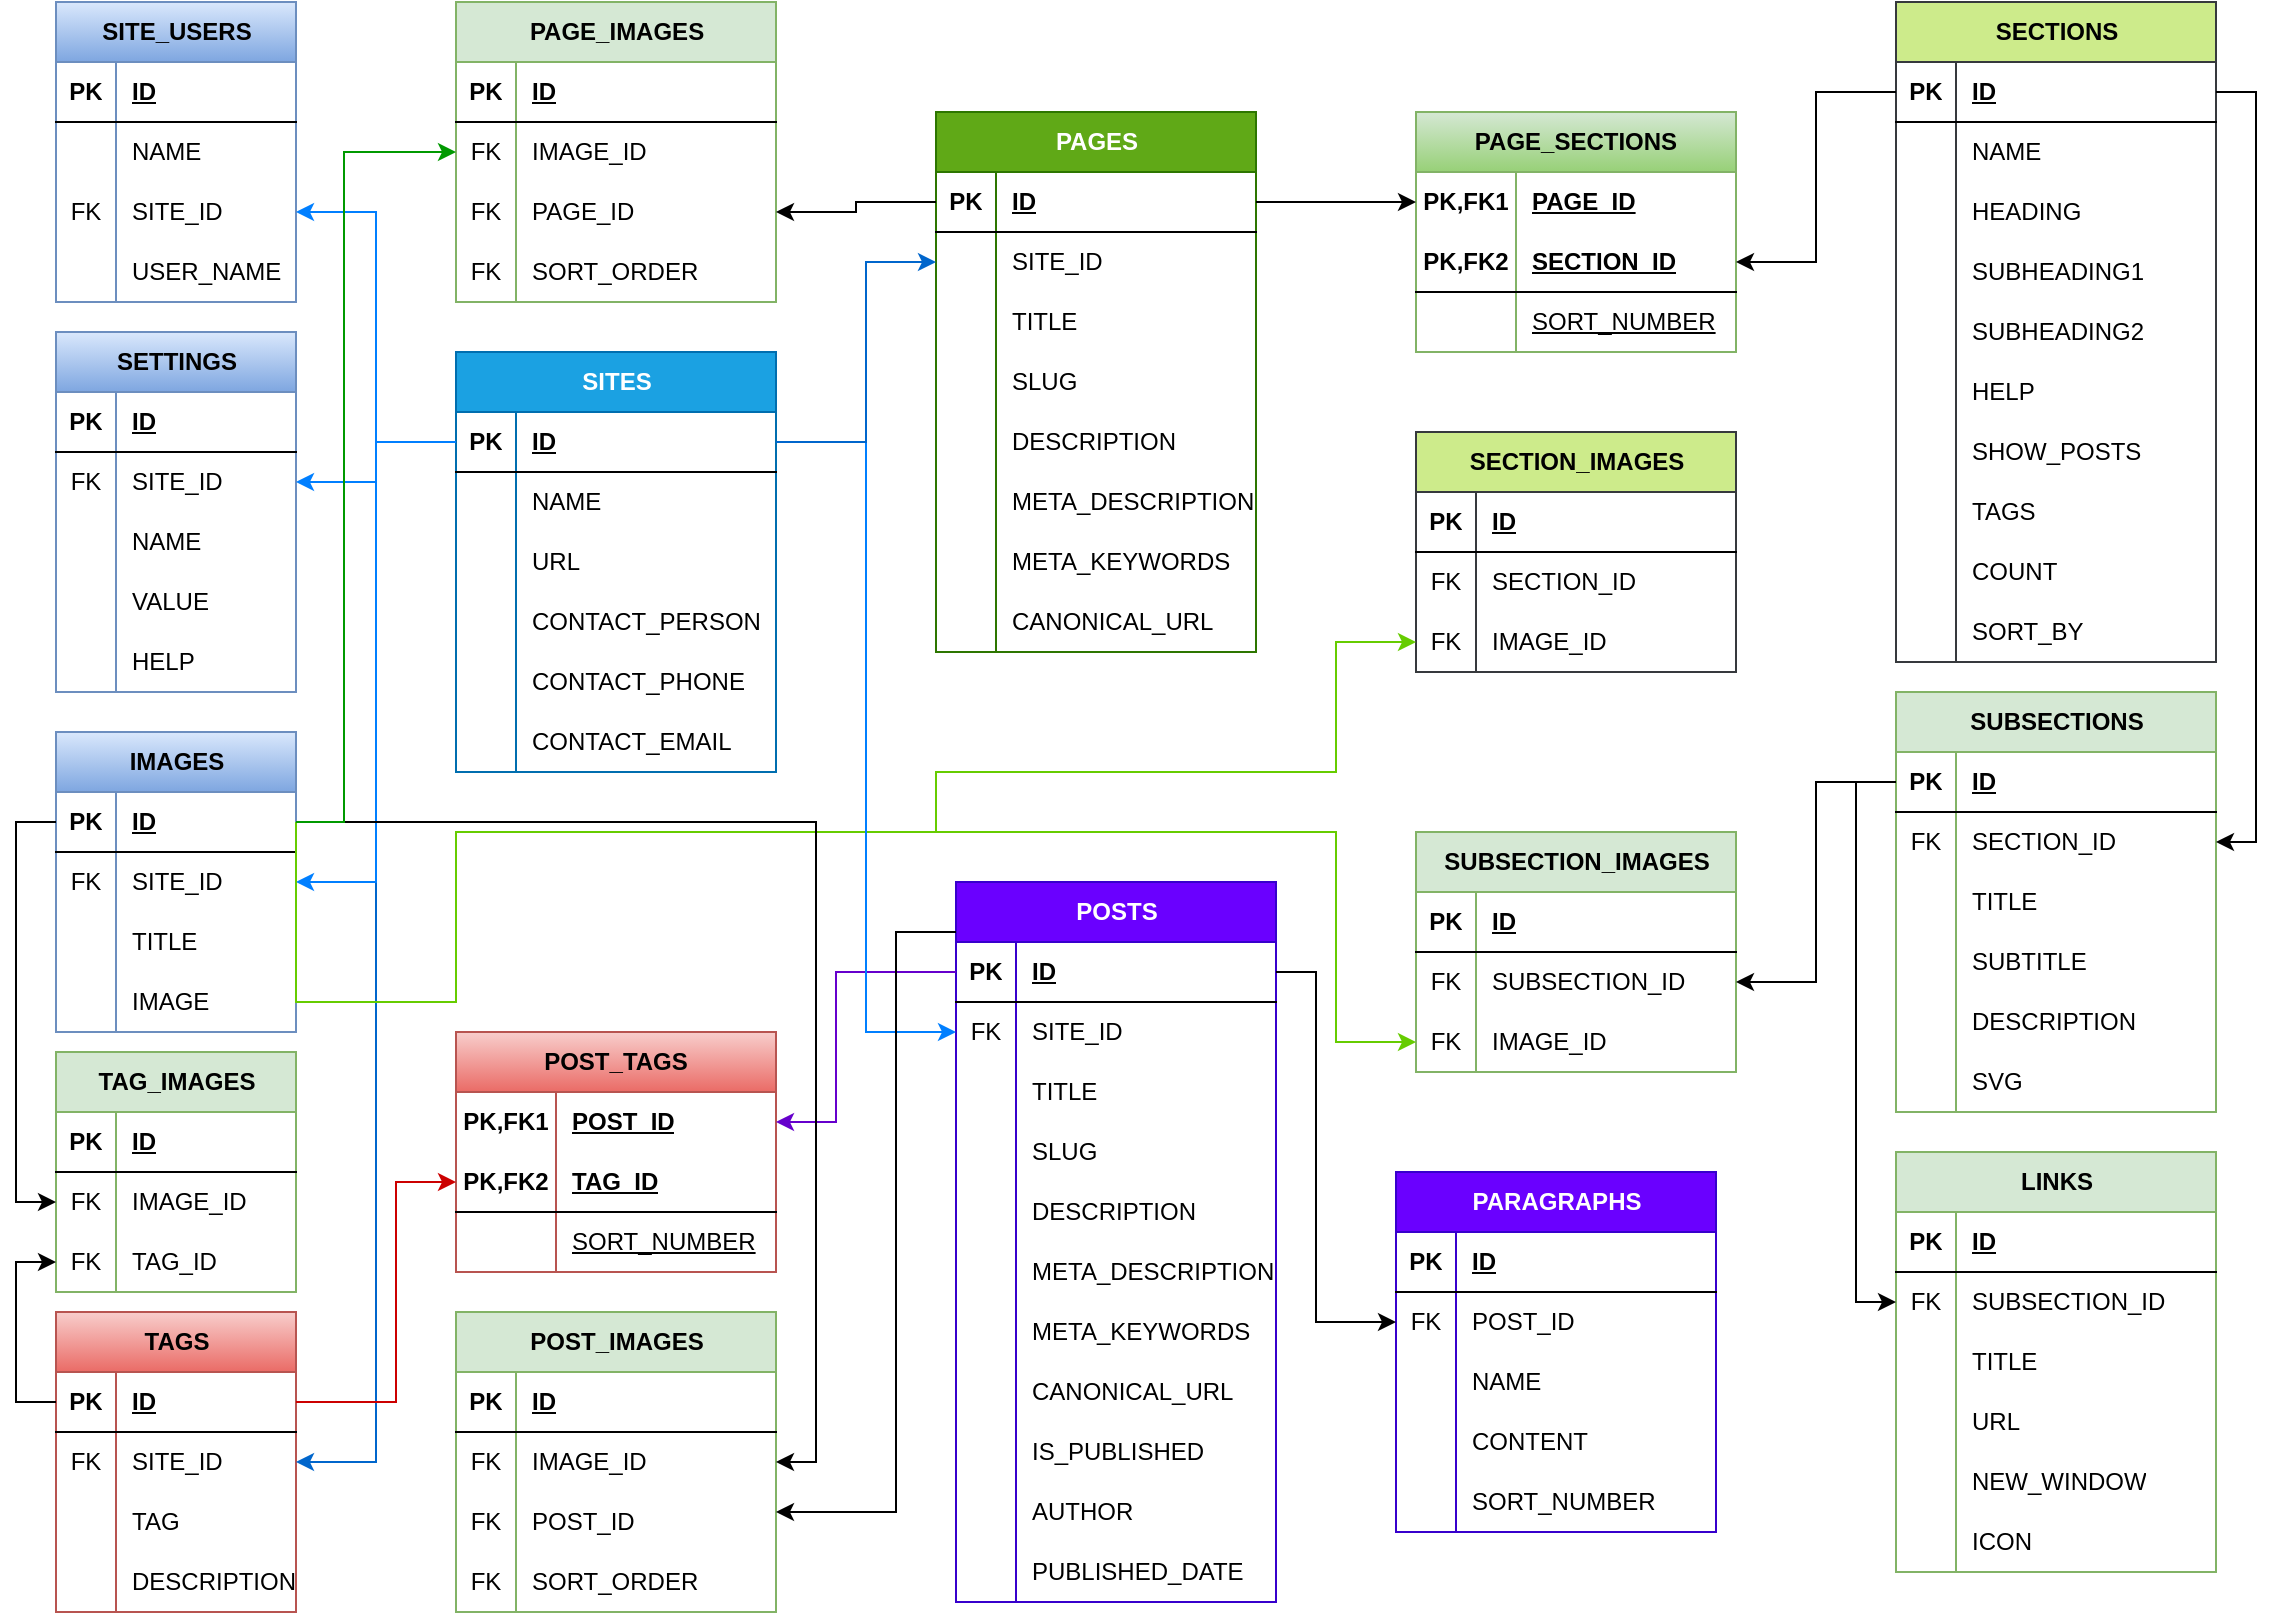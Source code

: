 <mxfile version="24.7.7">
  <diagram name="Page-1" id="Sa4YLppY4Jl5XGpfky1l">
    <mxGraphModel dx="1568" dy="1606" grid="0" gridSize="10" guides="1" tooltips="1" connect="1" arrows="1" fold="1" page="1" pageScale="1" pageWidth="1169" pageHeight="827" math="0" shadow="0">
      <root>
        <mxCell id="0" />
        <mxCell id="1" parent="0" />
        <mxCell id="6GVpgmbaTPCZEu-4zQlk-1" value="SITES" style="shape=table;startSize=30;container=1;collapsible=1;childLayout=tableLayout;fixedRows=1;rowLines=0;fontStyle=1;align=center;resizeLast=1;html=1;fillColor=#1ba1e2;fontColor=#ffffff;strokeColor=#006EAF;" parent="1" vertex="1">
          <mxGeometry x="240" y="-640" width="160" height="210" as="geometry">
            <mxRectangle x="280" y="-460" width="200" height="30" as="alternateBounds" />
          </mxGeometry>
        </mxCell>
        <mxCell id="6GVpgmbaTPCZEu-4zQlk-2" value="" style="shape=tableRow;horizontal=0;startSize=0;swimlaneHead=0;swimlaneBody=0;fillColor=none;collapsible=0;dropTarget=0;points=[[0,0.5],[1,0.5]];portConstraint=eastwest;top=0;left=0;right=0;bottom=1;" parent="6GVpgmbaTPCZEu-4zQlk-1" vertex="1">
          <mxGeometry y="30" width="160" height="30" as="geometry" />
        </mxCell>
        <mxCell id="6GVpgmbaTPCZEu-4zQlk-3" value="PK" style="shape=partialRectangle;connectable=0;fillColor=none;top=0;left=0;bottom=0;right=0;fontStyle=1;overflow=hidden;whiteSpace=wrap;html=1;" parent="6GVpgmbaTPCZEu-4zQlk-2" vertex="1">
          <mxGeometry width="30" height="30" as="geometry">
            <mxRectangle width="30" height="30" as="alternateBounds" />
          </mxGeometry>
        </mxCell>
        <mxCell id="6GVpgmbaTPCZEu-4zQlk-4" value="ID" style="shape=partialRectangle;connectable=0;fillColor=none;top=0;left=0;bottom=0;right=0;align=left;spacingLeft=6;fontStyle=5;overflow=hidden;whiteSpace=wrap;html=1;" parent="6GVpgmbaTPCZEu-4zQlk-2" vertex="1">
          <mxGeometry x="30" width="130" height="30" as="geometry">
            <mxRectangle width="130" height="30" as="alternateBounds" />
          </mxGeometry>
        </mxCell>
        <mxCell id="6GVpgmbaTPCZEu-4zQlk-5" value="" style="shape=tableRow;horizontal=0;startSize=0;swimlaneHead=0;swimlaneBody=0;fillColor=none;collapsible=0;dropTarget=0;points=[[0,0.5],[1,0.5]];portConstraint=eastwest;top=0;left=0;right=0;bottom=0;" parent="6GVpgmbaTPCZEu-4zQlk-1" vertex="1">
          <mxGeometry y="60" width="160" height="30" as="geometry" />
        </mxCell>
        <mxCell id="6GVpgmbaTPCZEu-4zQlk-6" value="" style="shape=partialRectangle;connectable=0;fillColor=none;top=0;left=0;bottom=0;right=0;editable=1;overflow=hidden;whiteSpace=wrap;html=1;" parent="6GVpgmbaTPCZEu-4zQlk-5" vertex="1">
          <mxGeometry width="30" height="30" as="geometry">
            <mxRectangle width="30" height="30" as="alternateBounds" />
          </mxGeometry>
        </mxCell>
        <mxCell id="6GVpgmbaTPCZEu-4zQlk-7" value="NAME" style="shape=partialRectangle;connectable=0;fillColor=none;top=0;left=0;bottom=0;right=0;align=left;spacingLeft=6;overflow=hidden;whiteSpace=wrap;html=1;" parent="6GVpgmbaTPCZEu-4zQlk-5" vertex="1">
          <mxGeometry x="30" width="130" height="30" as="geometry">
            <mxRectangle width="130" height="30" as="alternateBounds" />
          </mxGeometry>
        </mxCell>
        <mxCell id="6GVpgmbaTPCZEu-4zQlk-8" value="" style="shape=tableRow;horizontal=0;startSize=0;swimlaneHead=0;swimlaneBody=0;fillColor=none;collapsible=0;dropTarget=0;points=[[0,0.5],[1,0.5]];portConstraint=eastwest;top=0;left=0;right=0;bottom=0;" parent="6GVpgmbaTPCZEu-4zQlk-1" vertex="1">
          <mxGeometry y="90" width="160" height="30" as="geometry" />
        </mxCell>
        <mxCell id="6GVpgmbaTPCZEu-4zQlk-9" value="" style="shape=partialRectangle;connectable=0;fillColor=none;top=0;left=0;bottom=0;right=0;editable=1;overflow=hidden;whiteSpace=wrap;html=1;" parent="6GVpgmbaTPCZEu-4zQlk-8" vertex="1">
          <mxGeometry width="30" height="30" as="geometry">
            <mxRectangle width="30" height="30" as="alternateBounds" />
          </mxGeometry>
        </mxCell>
        <mxCell id="6GVpgmbaTPCZEu-4zQlk-10" value="URL" style="shape=partialRectangle;connectable=0;fillColor=none;top=0;left=0;bottom=0;right=0;align=left;spacingLeft=6;overflow=hidden;whiteSpace=wrap;html=1;" parent="6GVpgmbaTPCZEu-4zQlk-8" vertex="1">
          <mxGeometry x="30" width="130" height="30" as="geometry">
            <mxRectangle width="130" height="30" as="alternateBounds" />
          </mxGeometry>
        </mxCell>
        <mxCell id="6GVpgmbaTPCZEu-4zQlk-11" value="" style="shape=tableRow;horizontal=0;startSize=0;swimlaneHead=0;swimlaneBody=0;fillColor=none;collapsible=0;dropTarget=0;points=[[0,0.5],[1,0.5]];portConstraint=eastwest;top=0;left=0;right=0;bottom=0;" parent="6GVpgmbaTPCZEu-4zQlk-1" vertex="1">
          <mxGeometry y="120" width="160" height="30" as="geometry" />
        </mxCell>
        <mxCell id="6GVpgmbaTPCZEu-4zQlk-12" value="" style="shape=partialRectangle;connectable=0;fillColor=none;top=0;left=0;bottom=0;right=0;editable=1;overflow=hidden;whiteSpace=wrap;html=1;" parent="6GVpgmbaTPCZEu-4zQlk-11" vertex="1">
          <mxGeometry width="30" height="30" as="geometry">
            <mxRectangle width="30" height="30" as="alternateBounds" />
          </mxGeometry>
        </mxCell>
        <mxCell id="6GVpgmbaTPCZEu-4zQlk-13" value="CONTACT_PERSON" style="shape=partialRectangle;connectable=0;fillColor=none;top=0;left=0;bottom=0;right=0;align=left;spacingLeft=6;overflow=hidden;whiteSpace=wrap;html=1;" parent="6GVpgmbaTPCZEu-4zQlk-11" vertex="1">
          <mxGeometry x="30" width="130" height="30" as="geometry">
            <mxRectangle width="130" height="30" as="alternateBounds" />
          </mxGeometry>
        </mxCell>
        <mxCell id="6GVpgmbaTPCZEu-4zQlk-24" value="" style="shape=tableRow;horizontal=0;startSize=0;swimlaneHead=0;swimlaneBody=0;fillColor=none;collapsible=0;dropTarget=0;points=[[0,0.5],[1,0.5]];portConstraint=eastwest;top=0;left=0;right=0;bottom=0;" parent="6GVpgmbaTPCZEu-4zQlk-1" vertex="1">
          <mxGeometry y="150" width="160" height="30" as="geometry" />
        </mxCell>
        <mxCell id="6GVpgmbaTPCZEu-4zQlk-25" value="" style="shape=partialRectangle;connectable=0;fillColor=none;top=0;left=0;bottom=0;right=0;editable=1;overflow=hidden;whiteSpace=wrap;html=1;" parent="6GVpgmbaTPCZEu-4zQlk-24" vertex="1">
          <mxGeometry width="30" height="30" as="geometry">
            <mxRectangle width="30" height="30" as="alternateBounds" />
          </mxGeometry>
        </mxCell>
        <mxCell id="6GVpgmbaTPCZEu-4zQlk-26" value="CONTACT_PHONE" style="shape=partialRectangle;connectable=0;fillColor=none;top=0;left=0;bottom=0;right=0;align=left;spacingLeft=6;overflow=hidden;whiteSpace=wrap;html=1;" parent="6GVpgmbaTPCZEu-4zQlk-24" vertex="1">
          <mxGeometry x="30" width="130" height="30" as="geometry">
            <mxRectangle width="130" height="30" as="alternateBounds" />
          </mxGeometry>
        </mxCell>
        <mxCell id="6GVpgmbaTPCZEu-4zQlk-27" value="" style="shape=tableRow;horizontal=0;startSize=0;swimlaneHead=0;swimlaneBody=0;fillColor=none;collapsible=0;dropTarget=0;points=[[0,0.5],[1,0.5]];portConstraint=eastwest;top=0;left=0;right=0;bottom=0;" parent="6GVpgmbaTPCZEu-4zQlk-1" vertex="1">
          <mxGeometry y="180" width="160" height="30" as="geometry" />
        </mxCell>
        <mxCell id="6GVpgmbaTPCZEu-4zQlk-28" value="" style="shape=partialRectangle;connectable=0;fillColor=none;top=0;left=0;bottom=0;right=0;editable=1;overflow=hidden;whiteSpace=wrap;html=1;" parent="6GVpgmbaTPCZEu-4zQlk-27" vertex="1">
          <mxGeometry width="30" height="30" as="geometry">
            <mxRectangle width="30" height="30" as="alternateBounds" />
          </mxGeometry>
        </mxCell>
        <mxCell id="6GVpgmbaTPCZEu-4zQlk-29" value="CONTACT_EMAIL" style="shape=partialRectangle;connectable=0;fillColor=none;top=0;left=0;bottom=0;right=0;align=left;spacingLeft=6;overflow=hidden;whiteSpace=wrap;html=1;" parent="6GVpgmbaTPCZEu-4zQlk-27" vertex="1">
          <mxGeometry x="30" width="130" height="30" as="geometry">
            <mxRectangle width="130" height="30" as="alternateBounds" />
          </mxGeometry>
        </mxCell>
        <mxCell id="6GVpgmbaTPCZEu-4zQlk-30" value="SITE_USERS" style="shape=table;startSize=30;container=1;collapsible=1;childLayout=tableLayout;fixedRows=1;rowLines=0;fontStyle=1;align=center;resizeLast=1;html=1;fillColor=#dae8fc;gradientColor=#7ea6e0;strokeColor=#6c8ebf;" parent="1" vertex="1">
          <mxGeometry x="40" y="-815" width="120" height="150" as="geometry">
            <mxRectangle x="280" y="-460" width="200" height="30" as="alternateBounds" />
          </mxGeometry>
        </mxCell>
        <mxCell id="6GVpgmbaTPCZEu-4zQlk-31" value="" style="shape=tableRow;horizontal=0;startSize=0;swimlaneHead=0;swimlaneBody=0;fillColor=none;collapsible=0;dropTarget=0;points=[[0,0.5],[1,0.5]];portConstraint=eastwest;top=0;left=0;right=0;bottom=1;" parent="6GVpgmbaTPCZEu-4zQlk-30" vertex="1">
          <mxGeometry y="30" width="120" height="30" as="geometry" />
        </mxCell>
        <mxCell id="6GVpgmbaTPCZEu-4zQlk-32" value="PK" style="shape=partialRectangle;connectable=0;fillColor=none;top=0;left=0;bottom=0;right=0;fontStyle=1;overflow=hidden;whiteSpace=wrap;html=1;" parent="6GVpgmbaTPCZEu-4zQlk-31" vertex="1">
          <mxGeometry width="30" height="30" as="geometry">
            <mxRectangle width="30" height="30" as="alternateBounds" />
          </mxGeometry>
        </mxCell>
        <mxCell id="6GVpgmbaTPCZEu-4zQlk-33" value="ID" style="shape=partialRectangle;connectable=0;fillColor=none;top=0;left=0;bottom=0;right=0;align=left;spacingLeft=6;fontStyle=5;overflow=hidden;whiteSpace=wrap;html=1;" parent="6GVpgmbaTPCZEu-4zQlk-31" vertex="1">
          <mxGeometry x="30" width="90" height="30" as="geometry">
            <mxRectangle width="90" height="30" as="alternateBounds" />
          </mxGeometry>
        </mxCell>
        <mxCell id="6GVpgmbaTPCZEu-4zQlk-34" value="" style="shape=tableRow;horizontal=0;startSize=0;swimlaneHead=0;swimlaneBody=0;fillColor=none;collapsible=0;dropTarget=0;points=[[0,0.5],[1,0.5]];portConstraint=eastwest;top=0;left=0;right=0;bottom=0;" parent="6GVpgmbaTPCZEu-4zQlk-30" vertex="1">
          <mxGeometry y="60" width="120" height="30" as="geometry" />
        </mxCell>
        <mxCell id="6GVpgmbaTPCZEu-4zQlk-35" value="" style="shape=partialRectangle;connectable=0;fillColor=none;top=0;left=0;bottom=0;right=0;editable=1;overflow=hidden;whiteSpace=wrap;html=1;" parent="6GVpgmbaTPCZEu-4zQlk-34" vertex="1">
          <mxGeometry width="30" height="30" as="geometry">
            <mxRectangle width="30" height="30" as="alternateBounds" />
          </mxGeometry>
        </mxCell>
        <mxCell id="6GVpgmbaTPCZEu-4zQlk-36" value="NAME" style="shape=partialRectangle;connectable=0;fillColor=none;top=0;left=0;bottom=0;right=0;align=left;spacingLeft=6;overflow=hidden;whiteSpace=wrap;html=1;" parent="6GVpgmbaTPCZEu-4zQlk-34" vertex="1">
          <mxGeometry x="30" width="90" height="30" as="geometry">
            <mxRectangle width="90" height="30" as="alternateBounds" />
          </mxGeometry>
        </mxCell>
        <mxCell id="6GVpgmbaTPCZEu-4zQlk-37" value="" style="shape=tableRow;horizontal=0;startSize=0;swimlaneHead=0;swimlaneBody=0;fillColor=none;collapsible=0;dropTarget=0;points=[[0,0.5],[1,0.5]];portConstraint=eastwest;top=0;left=0;right=0;bottom=0;" parent="6GVpgmbaTPCZEu-4zQlk-30" vertex="1">
          <mxGeometry y="90" width="120" height="30" as="geometry" />
        </mxCell>
        <mxCell id="6GVpgmbaTPCZEu-4zQlk-38" value="FK" style="shape=partialRectangle;connectable=0;fillColor=none;top=0;left=0;bottom=0;right=0;editable=1;overflow=hidden;whiteSpace=wrap;html=1;" parent="6GVpgmbaTPCZEu-4zQlk-37" vertex="1">
          <mxGeometry width="30" height="30" as="geometry">
            <mxRectangle width="30" height="30" as="alternateBounds" />
          </mxGeometry>
        </mxCell>
        <mxCell id="6GVpgmbaTPCZEu-4zQlk-39" value="SITE_ID" style="shape=partialRectangle;connectable=0;fillColor=none;top=0;left=0;bottom=0;right=0;align=left;spacingLeft=6;overflow=hidden;whiteSpace=wrap;html=1;" parent="6GVpgmbaTPCZEu-4zQlk-37" vertex="1">
          <mxGeometry x="30" width="90" height="30" as="geometry">
            <mxRectangle width="90" height="30" as="alternateBounds" />
          </mxGeometry>
        </mxCell>
        <mxCell id="6GVpgmbaTPCZEu-4zQlk-46" value="" style="shape=tableRow;horizontal=0;startSize=0;swimlaneHead=0;swimlaneBody=0;fillColor=none;collapsible=0;dropTarget=0;points=[[0,0.5],[1,0.5]];portConstraint=eastwest;top=0;left=0;right=0;bottom=0;" parent="6GVpgmbaTPCZEu-4zQlk-30" vertex="1">
          <mxGeometry y="120" width="120" height="30" as="geometry" />
        </mxCell>
        <mxCell id="6GVpgmbaTPCZEu-4zQlk-47" value="" style="shape=partialRectangle;connectable=0;fillColor=none;top=0;left=0;bottom=0;right=0;editable=1;overflow=hidden;whiteSpace=wrap;html=1;" parent="6GVpgmbaTPCZEu-4zQlk-46" vertex="1">
          <mxGeometry width="30" height="30" as="geometry">
            <mxRectangle width="30" height="30" as="alternateBounds" />
          </mxGeometry>
        </mxCell>
        <mxCell id="6GVpgmbaTPCZEu-4zQlk-48" value="USER_NAME" style="shape=partialRectangle;connectable=0;fillColor=none;top=0;left=0;bottom=0;right=0;align=left;spacingLeft=6;overflow=hidden;whiteSpace=wrap;html=1;" parent="6GVpgmbaTPCZEu-4zQlk-46" vertex="1">
          <mxGeometry x="30" width="90" height="30" as="geometry">
            <mxRectangle width="90" height="30" as="alternateBounds" />
          </mxGeometry>
        </mxCell>
        <mxCell id="6GVpgmbaTPCZEu-4zQlk-55" value="SETTINGS" style="shape=table;startSize=30;container=1;collapsible=1;childLayout=tableLayout;fixedRows=1;rowLines=0;fontStyle=1;align=center;resizeLast=1;html=1;fillColor=#dae8fc;gradientColor=#7ea6e0;strokeColor=#6c8ebf;" parent="1" vertex="1">
          <mxGeometry x="40" y="-650" width="120" height="180" as="geometry">
            <mxRectangle x="280" y="-460" width="200" height="30" as="alternateBounds" />
          </mxGeometry>
        </mxCell>
        <mxCell id="6GVpgmbaTPCZEu-4zQlk-56" value="" style="shape=tableRow;horizontal=0;startSize=0;swimlaneHead=0;swimlaneBody=0;fillColor=none;collapsible=0;dropTarget=0;points=[[0,0.5],[1,0.5]];portConstraint=eastwest;top=0;left=0;right=0;bottom=1;" parent="6GVpgmbaTPCZEu-4zQlk-55" vertex="1">
          <mxGeometry y="30" width="120" height="30" as="geometry" />
        </mxCell>
        <mxCell id="6GVpgmbaTPCZEu-4zQlk-57" value="PK" style="shape=partialRectangle;connectable=0;fillColor=none;top=0;left=0;bottom=0;right=0;fontStyle=1;overflow=hidden;whiteSpace=wrap;html=1;" parent="6GVpgmbaTPCZEu-4zQlk-56" vertex="1">
          <mxGeometry width="30" height="30" as="geometry">
            <mxRectangle width="30" height="30" as="alternateBounds" />
          </mxGeometry>
        </mxCell>
        <mxCell id="6GVpgmbaTPCZEu-4zQlk-58" value="ID" style="shape=partialRectangle;connectable=0;fillColor=none;top=0;left=0;bottom=0;right=0;align=left;spacingLeft=6;fontStyle=5;overflow=hidden;whiteSpace=wrap;html=1;" parent="6GVpgmbaTPCZEu-4zQlk-56" vertex="1">
          <mxGeometry x="30" width="90" height="30" as="geometry">
            <mxRectangle width="90" height="30" as="alternateBounds" />
          </mxGeometry>
        </mxCell>
        <mxCell id="6GVpgmbaTPCZEu-4zQlk-76" value="" style="shape=tableRow;horizontal=0;startSize=0;swimlaneHead=0;swimlaneBody=0;fillColor=none;collapsible=0;dropTarget=0;points=[[0,0.5],[1,0.5]];portConstraint=eastwest;top=0;left=0;right=0;bottom=0;" parent="6GVpgmbaTPCZEu-4zQlk-55" vertex="1">
          <mxGeometry y="60" width="120" height="30" as="geometry" />
        </mxCell>
        <mxCell id="6GVpgmbaTPCZEu-4zQlk-77" value="FK" style="shape=partialRectangle;connectable=0;fillColor=none;top=0;left=0;bottom=0;right=0;editable=1;overflow=hidden;whiteSpace=wrap;html=1;" parent="6GVpgmbaTPCZEu-4zQlk-76" vertex="1">
          <mxGeometry width="30" height="30" as="geometry">
            <mxRectangle width="30" height="30" as="alternateBounds" />
          </mxGeometry>
        </mxCell>
        <mxCell id="6GVpgmbaTPCZEu-4zQlk-78" value="SITE_ID" style="shape=partialRectangle;connectable=0;fillColor=none;top=0;left=0;bottom=0;right=0;align=left;spacingLeft=6;overflow=hidden;whiteSpace=wrap;html=1;" parent="6GVpgmbaTPCZEu-4zQlk-76" vertex="1">
          <mxGeometry x="30" width="90" height="30" as="geometry">
            <mxRectangle width="90" height="30" as="alternateBounds" />
          </mxGeometry>
        </mxCell>
        <mxCell id="6GVpgmbaTPCZEu-4zQlk-59" value="" style="shape=tableRow;horizontal=0;startSize=0;swimlaneHead=0;swimlaneBody=0;fillColor=none;collapsible=0;dropTarget=0;points=[[0,0.5],[1,0.5]];portConstraint=eastwest;top=0;left=0;right=0;bottom=0;" parent="6GVpgmbaTPCZEu-4zQlk-55" vertex="1">
          <mxGeometry y="90" width="120" height="30" as="geometry" />
        </mxCell>
        <mxCell id="6GVpgmbaTPCZEu-4zQlk-60" value="" style="shape=partialRectangle;connectable=0;fillColor=none;top=0;left=0;bottom=0;right=0;editable=1;overflow=hidden;whiteSpace=wrap;html=1;" parent="6GVpgmbaTPCZEu-4zQlk-59" vertex="1">
          <mxGeometry width="30" height="30" as="geometry">
            <mxRectangle width="30" height="30" as="alternateBounds" />
          </mxGeometry>
        </mxCell>
        <mxCell id="6GVpgmbaTPCZEu-4zQlk-61" value="NAME" style="shape=partialRectangle;connectable=0;fillColor=none;top=0;left=0;bottom=0;right=0;align=left;spacingLeft=6;overflow=hidden;whiteSpace=wrap;html=1;" parent="6GVpgmbaTPCZEu-4zQlk-59" vertex="1">
          <mxGeometry x="30" width="90" height="30" as="geometry">
            <mxRectangle width="90" height="30" as="alternateBounds" />
          </mxGeometry>
        </mxCell>
        <mxCell id="6GVpgmbaTPCZEu-4zQlk-62" value="" style="shape=tableRow;horizontal=0;startSize=0;swimlaneHead=0;swimlaneBody=0;fillColor=none;collapsible=0;dropTarget=0;points=[[0,0.5],[1,0.5]];portConstraint=eastwest;top=0;left=0;right=0;bottom=0;" parent="6GVpgmbaTPCZEu-4zQlk-55" vertex="1">
          <mxGeometry y="120" width="120" height="30" as="geometry" />
        </mxCell>
        <mxCell id="6GVpgmbaTPCZEu-4zQlk-63" value="" style="shape=partialRectangle;connectable=0;fillColor=none;top=0;left=0;bottom=0;right=0;editable=1;overflow=hidden;whiteSpace=wrap;html=1;" parent="6GVpgmbaTPCZEu-4zQlk-62" vertex="1">
          <mxGeometry width="30" height="30" as="geometry">
            <mxRectangle width="30" height="30" as="alternateBounds" />
          </mxGeometry>
        </mxCell>
        <mxCell id="6GVpgmbaTPCZEu-4zQlk-64" value="VALUE" style="shape=partialRectangle;connectable=0;fillColor=none;top=0;left=0;bottom=0;right=0;align=left;spacingLeft=6;overflow=hidden;whiteSpace=wrap;html=1;" parent="6GVpgmbaTPCZEu-4zQlk-62" vertex="1">
          <mxGeometry x="30" width="90" height="30" as="geometry">
            <mxRectangle width="90" height="30" as="alternateBounds" />
          </mxGeometry>
        </mxCell>
        <mxCell id="6GVpgmbaTPCZEu-4zQlk-65" value="" style="shape=tableRow;horizontal=0;startSize=0;swimlaneHead=0;swimlaneBody=0;fillColor=none;collapsible=0;dropTarget=0;points=[[0,0.5],[1,0.5]];portConstraint=eastwest;top=0;left=0;right=0;bottom=0;" parent="6GVpgmbaTPCZEu-4zQlk-55" vertex="1">
          <mxGeometry y="150" width="120" height="30" as="geometry" />
        </mxCell>
        <mxCell id="6GVpgmbaTPCZEu-4zQlk-66" value="" style="shape=partialRectangle;connectable=0;fillColor=none;top=0;left=0;bottom=0;right=0;editable=1;overflow=hidden;whiteSpace=wrap;html=1;" parent="6GVpgmbaTPCZEu-4zQlk-65" vertex="1">
          <mxGeometry width="30" height="30" as="geometry">
            <mxRectangle width="30" height="30" as="alternateBounds" />
          </mxGeometry>
        </mxCell>
        <mxCell id="6GVpgmbaTPCZEu-4zQlk-67" value="HELP" style="shape=partialRectangle;connectable=0;fillColor=none;top=0;left=0;bottom=0;right=0;align=left;spacingLeft=6;overflow=hidden;whiteSpace=wrap;html=1;" parent="6GVpgmbaTPCZEu-4zQlk-65" vertex="1">
          <mxGeometry x="30" width="90" height="30" as="geometry">
            <mxRectangle width="90" height="30" as="alternateBounds" />
          </mxGeometry>
        </mxCell>
        <mxCell id="6GVpgmbaTPCZEu-4zQlk-79" style="edgeStyle=orthogonalEdgeStyle;rounded=0;orthogonalLoop=1;jettySize=auto;html=1;exitX=0;exitY=0.5;exitDx=0;exitDy=0;strokeColor=#007FFF;" parent="1" source="6GVpgmbaTPCZEu-4zQlk-2" target="6GVpgmbaTPCZEu-4zQlk-37" edge="1">
          <mxGeometry relative="1" as="geometry" />
        </mxCell>
        <mxCell id="6GVpgmbaTPCZEu-4zQlk-80" style="edgeStyle=orthogonalEdgeStyle;rounded=0;orthogonalLoop=1;jettySize=auto;html=1;exitX=0;exitY=0.5;exitDx=0;exitDy=0;entryX=1;entryY=0.5;entryDx=0;entryDy=0;strokeColor=#007FFF;" parent="1" source="6GVpgmbaTPCZEu-4zQlk-2" target="6GVpgmbaTPCZEu-4zQlk-76" edge="1">
          <mxGeometry relative="1" as="geometry" />
        </mxCell>
        <mxCell id="6GVpgmbaTPCZEu-4zQlk-81" value="PAGES" style="shape=table;startSize=30;container=1;collapsible=1;childLayout=tableLayout;fixedRows=1;rowLines=0;fontStyle=1;align=center;resizeLast=1;html=1;fillColor=#60a917;fontColor=#ffffff;strokeColor=#2D7600;" parent="1" vertex="1">
          <mxGeometry x="480" y="-760" width="160" height="270" as="geometry">
            <mxRectangle x="280" y="-460" width="200" height="30" as="alternateBounds" />
          </mxGeometry>
        </mxCell>
        <mxCell id="6GVpgmbaTPCZEu-4zQlk-82" value="" style="shape=tableRow;horizontal=0;startSize=0;swimlaneHead=0;swimlaneBody=0;fillColor=none;collapsible=0;dropTarget=0;points=[[0,0.5],[1,0.5]];portConstraint=eastwest;top=0;left=0;right=0;bottom=1;" parent="6GVpgmbaTPCZEu-4zQlk-81" vertex="1">
          <mxGeometry y="30" width="160" height="30" as="geometry" />
        </mxCell>
        <mxCell id="6GVpgmbaTPCZEu-4zQlk-83" value="PK" style="shape=partialRectangle;connectable=0;fillColor=none;top=0;left=0;bottom=0;right=0;fontStyle=1;overflow=hidden;whiteSpace=wrap;html=1;" parent="6GVpgmbaTPCZEu-4zQlk-82" vertex="1">
          <mxGeometry width="30" height="30" as="geometry">
            <mxRectangle width="30" height="30" as="alternateBounds" />
          </mxGeometry>
        </mxCell>
        <mxCell id="6GVpgmbaTPCZEu-4zQlk-84" value="ID" style="shape=partialRectangle;connectable=0;fillColor=none;top=0;left=0;bottom=0;right=0;align=left;spacingLeft=6;fontStyle=5;overflow=hidden;whiteSpace=wrap;html=1;" parent="6GVpgmbaTPCZEu-4zQlk-82" vertex="1">
          <mxGeometry x="30" width="130" height="30" as="geometry">
            <mxRectangle width="130" height="30" as="alternateBounds" />
          </mxGeometry>
        </mxCell>
        <mxCell id="6GVpgmbaTPCZEu-4zQlk-85" value="" style="shape=tableRow;horizontal=0;startSize=0;swimlaneHead=0;swimlaneBody=0;fillColor=none;collapsible=0;dropTarget=0;points=[[0,0.5],[1,0.5]];portConstraint=eastwest;top=0;left=0;right=0;bottom=0;" parent="6GVpgmbaTPCZEu-4zQlk-81" vertex="1">
          <mxGeometry y="60" width="160" height="30" as="geometry" />
        </mxCell>
        <mxCell id="6GVpgmbaTPCZEu-4zQlk-86" value="" style="shape=partialRectangle;connectable=0;fillColor=none;top=0;left=0;bottom=0;right=0;editable=1;overflow=hidden;whiteSpace=wrap;html=1;" parent="6GVpgmbaTPCZEu-4zQlk-85" vertex="1">
          <mxGeometry width="30" height="30" as="geometry">
            <mxRectangle width="30" height="30" as="alternateBounds" />
          </mxGeometry>
        </mxCell>
        <mxCell id="6GVpgmbaTPCZEu-4zQlk-87" value="SITE_ID" style="shape=partialRectangle;connectable=0;fillColor=none;top=0;left=0;bottom=0;right=0;align=left;spacingLeft=6;overflow=hidden;whiteSpace=wrap;html=1;" parent="6GVpgmbaTPCZEu-4zQlk-85" vertex="1">
          <mxGeometry x="30" width="130" height="30" as="geometry">
            <mxRectangle width="130" height="30" as="alternateBounds" />
          </mxGeometry>
        </mxCell>
        <mxCell id="6GVpgmbaTPCZEu-4zQlk-88" value="" style="shape=tableRow;horizontal=0;startSize=0;swimlaneHead=0;swimlaneBody=0;fillColor=none;collapsible=0;dropTarget=0;points=[[0,0.5],[1,0.5]];portConstraint=eastwest;top=0;left=0;right=0;bottom=0;" parent="6GVpgmbaTPCZEu-4zQlk-81" vertex="1">
          <mxGeometry y="90" width="160" height="30" as="geometry" />
        </mxCell>
        <mxCell id="6GVpgmbaTPCZEu-4zQlk-89" value="" style="shape=partialRectangle;connectable=0;fillColor=none;top=0;left=0;bottom=0;right=0;editable=1;overflow=hidden;whiteSpace=wrap;html=1;" parent="6GVpgmbaTPCZEu-4zQlk-88" vertex="1">
          <mxGeometry width="30" height="30" as="geometry">
            <mxRectangle width="30" height="30" as="alternateBounds" />
          </mxGeometry>
        </mxCell>
        <mxCell id="6GVpgmbaTPCZEu-4zQlk-90" value="TITLE" style="shape=partialRectangle;connectable=0;fillColor=none;top=0;left=0;bottom=0;right=0;align=left;spacingLeft=6;overflow=hidden;whiteSpace=wrap;html=1;" parent="6GVpgmbaTPCZEu-4zQlk-88" vertex="1">
          <mxGeometry x="30" width="130" height="30" as="geometry">
            <mxRectangle width="130" height="30" as="alternateBounds" />
          </mxGeometry>
        </mxCell>
        <mxCell id="6GVpgmbaTPCZEu-4zQlk-91" value="" style="shape=tableRow;horizontal=0;startSize=0;swimlaneHead=0;swimlaneBody=0;fillColor=none;collapsible=0;dropTarget=0;points=[[0,0.5],[1,0.5]];portConstraint=eastwest;top=0;left=0;right=0;bottom=0;" parent="6GVpgmbaTPCZEu-4zQlk-81" vertex="1">
          <mxGeometry y="120" width="160" height="30" as="geometry" />
        </mxCell>
        <mxCell id="6GVpgmbaTPCZEu-4zQlk-92" value="" style="shape=partialRectangle;connectable=0;fillColor=none;top=0;left=0;bottom=0;right=0;editable=1;overflow=hidden;whiteSpace=wrap;html=1;" parent="6GVpgmbaTPCZEu-4zQlk-91" vertex="1">
          <mxGeometry width="30" height="30" as="geometry">
            <mxRectangle width="30" height="30" as="alternateBounds" />
          </mxGeometry>
        </mxCell>
        <mxCell id="6GVpgmbaTPCZEu-4zQlk-93" value="SLUG" style="shape=partialRectangle;connectable=0;fillColor=none;top=0;left=0;bottom=0;right=0;align=left;spacingLeft=6;overflow=hidden;whiteSpace=wrap;html=1;" parent="6GVpgmbaTPCZEu-4zQlk-91" vertex="1">
          <mxGeometry x="30" width="130" height="30" as="geometry">
            <mxRectangle width="130" height="30" as="alternateBounds" />
          </mxGeometry>
        </mxCell>
        <mxCell id="6GVpgmbaTPCZEu-4zQlk-94" value="" style="shape=tableRow;horizontal=0;startSize=0;swimlaneHead=0;swimlaneBody=0;fillColor=none;collapsible=0;dropTarget=0;points=[[0,0.5],[1,0.5]];portConstraint=eastwest;top=0;left=0;right=0;bottom=0;" parent="6GVpgmbaTPCZEu-4zQlk-81" vertex="1">
          <mxGeometry y="150" width="160" height="30" as="geometry" />
        </mxCell>
        <mxCell id="6GVpgmbaTPCZEu-4zQlk-95" value="" style="shape=partialRectangle;connectable=0;fillColor=none;top=0;left=0;bottom=0;right=0;editable=1;overflow=hidden;whiteSpace=wrap;html=1;" parent="6GVpgmbaTPCZEu-4zQlk-94" vertex="1">
          <mxGeometry width="30" height="30" as="geometry">
            <mxRectangle width="30" height="30" as="alternateBounds" />
          </mxGeometry>
        </mxCell>
        <mxCell id="6GVpgmbaTPCZEu-4zQlk-96" value="DESCRIPTION" style="shape=partialRectangle;connectable=0;fillColor=none;top=0;left=0;bottom=0;right=0;align=left;spacingLeft=6;overflow=hidden;whiteSpace=wrap;html=1;" parent="6GVpgmbaTPCZEu-4zQlk-94" vertex="1">
          <mxGeometry x="30" width="130" height="30" as="geometry">
            <mxRectangle width="130" height="30" as="alternateBounds" />
          </mxGeometry>
        </mxCell>
        <mxCell id="6GVpgmbaTPCZEu-4zQlk-97" value="" style="shape=tableRow;horizontal=0;startSize=0;swimlaneHead=0;swimlaneBody=0;fillColor=none;collapsible=0;dropTarget=0;points=[[0,0.5],[1,0.5]];portConstraint=eastwest;top=0;left=0;right=0;bottom=0;" parent="6GVpgmbaTPCZEu-4zQlk-81" vertex="1">
          <mxGeometry y="180" width="160" height="30" as="geometry" />
        </mxCell>
        <mxCell id="6GVpgmbaTPCZEu-4zQlk-98" value="" style="shape=partialRectangle;connectable=0;fillColor=none;top=0;left=0;bottom=0;right=0;editable=1;overflow=hidden;whiteSpace=wrap;html=1;" parent="6GVpgmbaTPCZEu-4zQlk-97" vertex="1">
          <mxGeometry width="30" height="30" as="geometry">
            <mxRectangle width="30" height="30" as="alternateBounds" />
          </mxGeometry>
        </mxCell>
        <mxCell id="6GVpgmbaTPCZEu-4zQlk-99" value="META_DESCRIPTION" style="shape=partialRectangle;connectable=0;fillColor=none;top=0;left=0;bottom=0;right=0;align=left;spacingLeft=6;overflow=hidden;whiteSpace=wrap;html=1;" parent="6GVpgmbaTPCZEu-4zQlk-97" vertex="1">
          <mxGeometry x="30" width="130" height="30" as="geometry">
            <mxRectangle width="130" height="30" as="alternateBounds" />
          </mxGeometry>
        </mxCell>
        <mxCell id="6GVpgmbaTPCZEu-4zQlk-144" value="" style="shape=tableRow;horizontal=0;startSize=0;swimlaneHead=0;swimlaneBody=0;fillColor=none;collapsible=0;dropTarget=0;points=[[0,0.5],[1,0.5]];portConstraint=eastwest;top=0;left=0;right=0;bottom=0;" parent="6GVpgmbaTPCZEu-4zQlk-81" vertex="1">
          <mxGeometry y="210" width="160" height="30" as="geometry" />
        </mxCell>
        <mxCell id="6GVpgmbaTPCZEu-4zQlk-145" value="" style="shape=partialRectangle;connectable=0;fillColor=none;top=0;left=0;bottom=0;right=0;editable=1;overflow=hidden;whiteSpace=wrap;html=1;" parent="6GVpgmbaTPCZEu-4zQlk-144" vertex="1">
          <mxGeometry width="30" height="30" as="geometry">
            <mxRectangle width="30" height="30" as="alternateBounds" />
          </mxGeometry>
        </mxCell>
        <mxCell id="6GVpgmbaTPCZEu-4zQlk-146" value="META_KEYWORDS" style="shape=partialRectangle;connectable=0;fillColor=none;top=0;left=0;bottom=0;right=0;align=left;spacingLeft=6;overflow=hidden;whiteSpace=wrap;html=1;" parent="6GVpgmbaTPCZEu-4zQlk-144" vertex="1">
          <mxGeometry x="30" width="130" height="30" as="geometry">
            <mxRectangle width="130" height="30" as="alternateBounds" />
          </mxGeometry>
        </mxCell>
        <mxCell id="6GVpgmbaTPCZEu-4zQlk-147" value="" style="shape=tableRow;horizontal=0;startSize=0;swimlaneHead=0;swimlaneBody=0;fillColor=none;collapsible=0;dropTarget=0;points=[[0,0.5],[1,0.5]];portConstraint=eastwest;top=0;left=0;right=0;bottom=0;" parent="6GVpgmbaTPCZEu-4zQlk-81" vertex="1">
          <mxGeometry y="240" width="160" height="30" as="geometry" />
        </mxCell>
        <mxCell id="6GVpgmbaTPCZEu-4zQlk-148" value="" style="shape=partialRectangle;connectable=0;fillColor=none;top=0;left=0;bottom=0;right=0;editable=1;overflow=hidden;whiteSpace=wrap;html=1;" parent="6GVpgmbaTPCZEu-4zQlk-147" vertex="1">
          <mxGeometry width="30" height="30" as="geometry">
            <mxRectangle width="30" height="30" as="alternateBounds" />
          </mxGeometry>
        </mxCell>
        <mxCell id="6GVpgmbaTPCZEu-4zQlk-149" value="CANONICAL_URL" style="shape=partialRectangle;connectable=0;fillColor=none;top=0;left=0;bottom=0;right=0;align=left;spacingLeft=6;overflow=hidden;whiteSpace=wrap;html=1;" parent="6GVpgmbaTPCZEu-4zQlk-147" vertex="1">
          <mxGeometry x="30" width="130" height="30" as="geometry">
            <mxRectangle width="130" height="30" as="alternateBounds" />
          </mxGeometry>
        </mxCell>
        <mxCell id="6GVpgmbaTPCZEu-4zQlk-101" value="SECTIONS" style="shape=table;startSize=30;container=1;collapsible=1;childLayout=tableLayout;fixedRows=1;rowLines=0;fontStyle=1;align=center;resizeLast=1;html=1;fillColor=#cdeb8b;strokeColor=#36393d;" parent="1" vertex="1">
          <mxGeometry x="960" y="-815" width="160" height="330" as="geometry">
            <mxRectangle x="280" y="-460" width="200" height="30" as="alternateBounds" />
          </mxGeometry>
        </mxCell>
        <mxCell id="6GVpgmbaTPCZEu-4zQlk-102" value="" style="shape=tableRow;horizontal=0;startSize=0;swimlaneHead=0;swimlaneBody=0;fillColor=none;collapsible=0;dropTarget=0;points=[[0,0.5],[1,0.5]];portConstraint=eastwest;top=0;left=0;right=0;bottom=1;" parent="6GVpgmbaTPCZEu-4zQlk-101" vertex="1">
          <mxGeometry y="30" width="160" height="30" as="geometry" />
        </mxCell>
        <mxCell id="6GVpgmbaTPCZEu-4zQlk-103" value="PK" style="shape=partialRectangle;connectable=0;fillColor=none;top=0;left=0;bottom=0;right=0;fontStyle=1;overflow=hidden;whiteSpace=wrap;html=1;" parent="6GVpgmbaTPCZEu-4zQlk-102" vertex="1">
          <mxGeometry width="30" height="30" as="geometry">
            <mxRectangle width="30" height="30" as="alternateBounds" />
          </mxGeometry>
        </mxCell>
        <mxCell id="6GVpgmbaTPCZEu-4zQlk-104" value="ID" style="shape=partialRectangle;connectable=0;fillColor=none;top=0;left=0;bottom=0;right=0;align=left;spacingLeft=6;fontStyle=5;overflow=hidden;whiteSpace=wrap;html=1;" parent="6GVpgmbaTPCZEu-4zQlk-102" vertex="1">
          <mxGeometry x="30" width="130" height="30" as="geometry">
            <mxRectangle width="130" height="30" as="alternateBounds" />
          </mxGeometry>
        </mxCell>
        <mxCell id="6GVpgmbaTPCZEu-4zQlk-108" value="" style="shape=tableRow;horizontal=0;startSize=0;swimlaneHead=0;swimlaneBody=0;fillColor=none;collapsible=0;dropTarget=0;points=[[0,0.5],[1,0.5]];portConstraint=eastwest;top=0;left=0;right=0;bottom=0;" parent="6GVpgmbaTPCZEu-4zQlk-101" vertex="1">
          <mxGeometry y="60" width="160" height="30" as="geometry" />
        </mxCell>
        <mxCell id="6GVpgmbaTPCZEu-4zQlk-109" value="" style="shape=partialRectangle;connectable=0;fillColor=none;top=0;left=0;bottom=0;right=0;editable=1;overflow=hidden;whiteSpace=wrap;html=1;" parent="6GVpgmbaTPCZEu-4zQlk-108" vertex="1">
          <mxGeometry width="30" height="30" as="geometry">
            <mxRectangle width="30" height="30" as="alternateBounds" />
          </mxGeometry>
        </mxCell>
        <mxCell id="6GVpgmbaTPCZEu-4zQlk-110" value="NAME" style="shape=partialRectangle;connectable=0;fillColor=none;top=0;left=0;bottom=0;right=0;align=left;spacingLeft=6;overflow=hidden;whiteSpace=wrap;html=1;" parent="6GVpgmbaTPCZEu-4zQlk-108" vertex="1">
          <mxGeometry x="30" width="130" height="30" as="geometry">
            <mxRectangle width="130" height="30" as="alternateBounds" />
          </mxGeometry>
        </mxCell>
        <mxCell id="6GVpgmbaTPCZEu-4zQlk-114" value="" style="shape=tableRow;horizontal=0;startSize=0;swimlaneHead=0;swimlaneBody=0;fillColor=none;collapsible=0;dropTarget=0;points=[[0,0.5],[1,0.5]];portConstraint=eastwest;top=0;left=0;right=0;bottom=0;" parent="6GVpgmbaTPCZEu-4zQlk-101" vertex="1">
          <mxGeometry y="90" width="160" height="30" as="geometry" />
        </mxCell>
        <mxCell id="6GVpgmbaTPCZEu-4zQlk-115" value="" style="shape=partialRectangle;connectable=0;fillColor=none;top=0;left=0;bottom=0;right=0;editable=1;overflow=hidden;whiteSpace=wrap;html=1;" parent="6GVpgmbaTPCZEu-4zQlk-114" vertex="1">
          <mxGeometry width="30" height="30" as="geometry">
            <mxRectangle width="30" height="30" as="alternateBounds" />
          </mxGeometry>
        </mxCell>
        <mxCell id="6GVpgmbaTPCZEu-4zQlk-116" value="HEADING" style="shape=partialRectangle;connectable=0;fillColor=none;top=0;left=0;bottom=0;right=0;align=left;spacingLeft=6;overflow=hidden;whiteSpace=wrap;html=1;" parent="6GVpgmbaTPCZEu-4zQlk-114" vertex="1">
          <mxGeometry x="30" width="130" height="30" as="geometry">
            <mxRectangle width="130" height="30" as="alternateBounds" />
          </mxGeometry>
        </mxCell>
        <mxCell id="6GVpgmbaTPCZEu-4zQlk-117" value="" style="shape=tableRow;horizontal=0;startSize=0;swimlaneHead=0;swimlaneBody=0;fillColor=none;collapsible=0;dropTarget=0;points=[[0,0.5],[1,0.5]];portConstraint=eastwest;top=0;left=0;right=0;bottom=0;" parent="6GVpgmbaTPCZEu-4zQlk-101" vertex="1">
          <mxGeometry y="120" width="160" height="30" as="geometry" />
        </mxCell>
        <mxCell id="6GVpgmbaTPCZEu-4zQlk-118" value="" style="shape=partialRectangle;connectable=0;fillColor=none;top=0;left=0;bottom=0;right=0;editable=1;overflow=hidden;whiteSpace=wrap;html=1;" parent="6GVpgmbaTPCZEu-4zQlk-117" vertex="1">
          <mxGeometry width="30" height="30" as="geometry">
            <mxRectangle width="30" height="30" as="alternateBounds" />
          </mxGeometry>
        </mxCell>
        <mxCell id="6GVpgmbaTPCZEu-4zQlk-119" value="SUBHEADING1" style="shape=partialRectangle;connectable=0;fillColor=none;top=0;left=0;bottom=0;right=0;align=left;spacingLeft=6;overflow=hidden;whiteSpace=wrap;html=1;" parent="6GVpgmbaTPCZEu-4zQlk-117" vertex="1">
          <mxGeometry x="30" width="130" height="30" as="geometry">
            <mxRectangle width="130" height="30" as="alternateBounds" />
          </mxGeometry>
        </mxCell>
        <mxCell id="6GVpgmbaTPCZEu-4zQlk-141" value="" style="shape=tableRow;horizontal=0;startSize=0;swimlaneHead=0;swimlaneBody=0;fillColor=none;collapsible=0;dropTarget=0;points=[[0,0.5],[1,0.5]];portConstraint=eastwest;top=0;left=0;right=0;bottom=0;" parent="6GVpgmbaTPCZEu-4zQlk-101" vertex="1">
          <mxGeometry y="150" width="160" height="30" as="geometry" />
        </mxCell>
        <mxCell id="6GVpgmbaTPCZEu-4zQlk-142" value="" style="shape=partialRectangle;connectable=0;fillColor=none;top=0;left=0;bottom=0;right=0;editable=1;overflow=hidden;whiteSpace=wrap;html=1;" parent="6GVpgmbaTPCZEu-4zQlk-141" vertex="1">
          <mxGeometry width="30" height="30" as="geometry">
            <mxRectangle width="30" height="30" as="alternateBounds" />
          </mxGeometry>
        </mxCell>
        <mxCell id="6GVpgmbaTPCZEu-4zQlk-143" value="SUBHEADING2" style="shape=partialRectangle;connectable=0;fillColor=none;top=0;left=0;bottom=0;right=0;align=left;spacingLeft=6;overflow=hidden;whiteSpace=wrap;html=1;" parent="6GVpgmbaTPCZEu-4zQlk-141" vertex="1">
          <mxGeometry x="30" width="130" height="30" as="geometry">
            <mxRectangle width="130" height="30" as="alternateBounds" />
          </mxGeometry>
        </mxCell>
        <mxCell id="6GVpgmbaTPCZEu-4zQlk-328" value="" style="shape=tableRow;horizontal=0;startSize=0;swimlaneHead=0;swimlaneBody=0;fillColor=none;collapsible=0;dropTarget=0;points=[[0,0.5],[1,0.5]];portConstraint=eastwest;top=0;left=0;right=0;bottom=0;" parent="6GVpgmbaTPCZEu-4zQlk-101" vertex="1">
          <mxGeometry y="180" width="160" height="30" as="geometry" />
        </mxCell>
        <mxCell id="6GVpgmbaTPCZEu-4zQlk-329" value="" style="shape=partialRectangle;connectable=0;fillColor=none;top=0;left=0;bottom=0;right=0;editable=1;overflow=hidden;whiteSpace=wrap;html=1;" parent="6GVpgmbaTPCZEu-4zQlk-328" vertex="1">
          <mxGeometry width="30" height="30" as="geometry">
            <mxRectangle width="30" height="30" as="alternateBounds" />
          </mxGeometry>
        </mxCell>
        <mxCell id="6GVpgmbaTPCZEu-4zQlk-330" value="HELP" style="shape=partialRectangle;connectable=0;fillColor=none;top=0;left=0;bottom=0;right=0;align=left;spacingLeft=6;overflow=hidden;whiteSpace=wrap;html=1;" parent="6GVpgmbaTPCZEu-4zQlk-328" vertex="1">
          <mxGeometry x="30" width="130" height="30" as="geometry">
            <mxRectangle width="130" height="30" as="alternateBounds" />
          </mxGeometry>
        </mxCell>
        <mxCell id="m8RrJE60M1eVcRSy4exg-71" value="" style="shape=tableRow;horizontal=0;startSize=0;swimlaneHead=0;swimlaneBody=0;fillColor=none;collapsible=0;dropTarget=0;points=[[0,0.5],[1,0.5]];portConstraint=eastwest;top=0;left=0;right=0;bottom=0;" parent="6GVpgmbaTPCZEu-4zQlk-101" vertex="1">
          <mxGeometry y="210" width="160" height="30" as="geometry" />
        </mxCell>
        <mxCell id="m8RrJE60M1eVcRSy4exg-72" value="" style="shape=partialRectangle;connectable=0;fillColor=none;top=0;left=0;bottom=0;right=0;editable=1;overflow=hidden;whiteSpace=wrap;html=1;" parent="m8RrJE60M1eVcRSy4exg-71" vertex="1">
          <mxGeometry width="30" height="30" as="geometry">
            <mxRectangle width="30" height="30" as="alternateBounds" />
          </mxGeometry>
        </mxCell>
        <mxCell id="m8RrJE60M1eVcRSy4exg-73" value="SHOW_POSTS" style="shape=partialRectangle;connectable=0;fillColor=none;top=0;left=0;bottom=0;right=0;align=left;spacingLeft=6;overflow=hidden;whiteSpace=wrap;html=1;" parent="m8RrJE60M1eVcRSy4exg-71" vertex="1">
          <mxGeometry x="30" width="130" height="30" as="geometry">
            <mxRectangle width="130" height="30" as="alternateBounds" />
          </mxGeometry>
        </mxCell>
        <mxCell id="m8RrJE60M1eVcRSy4exg-74" value="" style="shape=tableRow;horizontal=0;startSize=0;swimlaneHead=0;swimlaneBody=0;fillColor=none;collapsible=0;dropTarget=0;points=[[0,0.5],[1,0.5]];portConstraint=eastwest;top=0;left=0;right=0;bottom=0;" parent="6GVpgmbaTPCZEu-4zQlk-101" vertex="1">
          <mxGeometry y="240" width="160" height="30" as="geometry" />
        </mxCell>
        <mxCell id="m8RrJE60M1eVcRSy4exg-75" value="" style="shape=partialRectangle;connectable=0;fillColor=none;top=0;left=0;bottom=0;right=0;editable=1;overflow=hidden;whiteSpace=wrap;html=1;" parent="m8RrJE60M1eVcRSy4exg-74" vertex="1">
          <mxGeometry width="30" height="30" as="geometry">
            <mxRectangle width="30" height="30" as="alternateBounds" />
          </mxGeometry>
        </mxCell>
        <mxCell id="m8RrJE60M1eVcRSy4exg-76" value="TAGS" style="shape=partialRectangle;connectable=0;fillColor=none;top=0;left=0;bottom=0;right=0;align=left;spacingLeft=6;overflow=hidden;whiteSpace=wrap;html=1;" parent="m8RrJE60M1eVcRSy4exg-74" vertex="1">
          <mxGeometry x="30" width="130" height="30" as="geometry">
            <mxRectangle width="130" height="30" as="alternateBounds" />
          </mxGeometry>
        </mxCell>
        <mxCell id="m8RrJE60M1eVcRSy4exg-77" value="" style="shape=tableRow;horizontal=0;startSize=0;swimlaneHead=0;swimlaneBody=0;fillColor=none;collapsible=0;dropTarget=0;points=[[0,0.5],[1,0.5]];portConstraint=eastwest;top=0;left=0;right=0;bottom=0;" parent="6GVpgmbaTPCZEu-4zQlk-101" vertex="1">
          <mxGeometry y="270" width="160" height="30" as="geometry" />
        </mxCell>
        <mxCell id="m8RrJE60M1eVcRSy4exg-78" value="" style="shape=partialRectangle;connectable=0;fillColor=none;top=0;left=0;bottom=0;right=0;editable=1;overflow=hidden;whiteSpace=wrap;html=1;" parent="m8RrJE60M1eVcRSy4exg-77" vertex="1">
          <mxGeometry width="30" height="30" as="geometry">
            <mxRectangle width="30" height="30" as="alternateBounds" />
          </mxGeometry>
        </mxCell>
        <mxCell id="m8RrJE60M1eVcRSy4exg-79" value="COUNT" style="shape=partialRectangle;connectable=0;fillColor=none;top=0;left=0;bottom=0;right=0;align=left;spacingLeft=6;overflow=hidden;whiteSpace=wrap;html=1;" parent="m8RrJE60M1eVcRSy4exg-77" vertex="1">
          <mxGeometry x="30" width="130" height="30" as="geometry">
            <mxRectangle width="130" height="30" as="alternateBounds" />
          </mxGeometry>
        </mxCell>
        <mxCell id="m8RrJE60M1eVcRSy4exg-80" value="" style="shape=tableRow;horizontal=0;startSize=0;swimlaneHead=0;swimlaneBody=0;fillColor=none;collapsible=0;dropTarget=0;points=[[0,0.5],[1,0.5]];portConstraint=eastwest;top=0;left=0;right=0;bottom=0;" parent="6GVpgmbaTPCZEu-4zQlk-101" vertex="1">
          <mxGeometry y="300" width="160" height="30" as="geometry" />
        </mxCell>
        <mxCell id="m8RrJE60M1eVcRSy4exg-81" value="" style="shape=partialRectangle;connectable=0;fillColor=none;top=0;left=0;bottom=0;right=0;editable=1;overflow=hidden;whiteSpace=wrap;html=1;" parent="m8RrJE60M1eVcRSy4exg-80" vertex="1">
          <mxGeometry width="30" height="30" as="geometry">
            <mxRectangle width="30" height="30" as="alternateBounds" />
          </mxGeometry>
        </mxCell>
        <mxCell id="m8RrJE60M1eVcRSy4exg-82" value="SORT_BY" style="shape=partialRectangle;connectable=0;fillColor=none;top=0;left=0;bottom=0;right=0;align=left;spacingLeft=6;overflow=hidden;whiteSpace=wrap;html=1;" parent="m8RrJE60M1eVcRSy4exg-80" vertex="1">
          <mxGeometry x="30" width="130" height="30" as="geometry">
            <mxRectangle width="130" height="30" as="alternateBounds" />
          </mxGeometry>
        </mxCell>
        <mxCell id="6GVpgmbaTPCZEu-4zQlk-121" value="SUBSECTIONS" style="shape=table;startSize=30;container=1;collapsible=1;childLayout=tableLayout;fixedRows=1;rowLines=0;fontStyle=1;align=center;resizeLast=1;html=1;fillColor=#d5e8d4;strokeColor=#82b366;" parent="1" vertex="1">
          <mxGeometry x="960" y="-470" width="160" height="210" as="geometry">
            <mxRectangle x="280" y="-460" width="200" height="30" as="alternateBounds" />
          </mxGeometry>
        </mxCell>
        <mxCell id="6GVpgmbaTPCZEu-4zQlk-122" value="" style="shape=tableRow;horizontal=0;startSize=0;swimlaneHead=0;swimlaneBody=0;fillColor=none;collapsible=0;dropTarget=0;points=[[0,0.5],[1,0.5]];portConstraint=eastwest;top=0;left=0;right=0;bottom=1;" parent="6GVpgmbaTPCZEu-4zQlk-121" vertex="1">
          <mxGeometry y="30" width="160" height="30" as="geometry" />
        </mxCell>
        <mxCell id="6GVpgmbaTPCZEu-4zQlk-123" value="PK" style="shape=partialRectangle;connectable=0;fillColor=none;top=0;left=0;bottom=0;right=0;fontStyle=1;overflow=hidden;whiteSpace=wrap;html=1;" parent="6GVpgmbaTPCZEu-4zQlk-122" vertex="1">
          <mxGeometry width="30" height="30" as="geometry">
            <mxRectangle width="30" height="30" as="alternateBounds" />
          </mxGeometry>
        </mxCell>
        <mxCell id="6GVpgmbaTPCZEu-4zQlk-124" value="ID" style="shape=partialRectangle;connectable=0;fillColor=none;top=0;left=0;bottom=0;right=0;align=left;spacingLeft=6;fontStyle=5;overflow=hidden;whiteSpace=wrap;html=1;" parent="6GVpgmbaTPCZEu-4zQlk-122" vertex="1">
          <mxGeometry x="30" width="130" height="30" as="geometry">
            <mxRectangle width="130" height="30" as="alternateBounds" />
          </mxGeometry>
        </mxCell>
        <mxCell id="6GVpgmbaTPCZEu-4zQlk-125" value="" style="shape=tableRow;horizontal=0;startSize=0;swimlaneHead=0;swimlaneBody=0;fillColor=none;collapsible=0;dropTarget=0;points=[[0,0.5],[1,0.5]];portConstraint=eastwest;top=0;left=0;right=0;bottom=0;" parent="6GVpgmbaTPCZEu-4zQlk-121" vertex="1">
          <mxGeometry y="60" width="160" height="30" as="geometry" />
        </mxCell>
        <mxCell id="6GVpgmbaTPCZEu-4zQlk-126" value="FK" style="shape=partialRectangle;connectable=0;fillColor=none;top=0;left=0;bottom=0;right=0;editable=1;overflow=hidden;whiteSpace=wrap;html=1;" parent="6GVpgmbaTPCZEu-4zQlk-125" vertex="1">
          <mxGeometry width="30" height="30" as="geometry">
            <mxRectangle width="30" height="30" as="alternateBounds" />
          </mxGeometry>
        </mxCell>
        <mxCell id="6GVpgmbaTPCZEu-4zQlk-127" value="SECTION_ID" style="shape=partialRectangle;connectable=0;fillColor=none;top=0;left=0;bottom=0;right=0;align=left;spacingLeft=6;overflow=hidden;whiteSpace=wrap;html=1;" parent="6GVpgmbaTPCZEu-4zQlk-125" vertex="1">
          <mxGeometry x="30" width="130" height="30" as="geometry">
            <mxRectangle width="130" height="30" as="alternateBounds" />
          </mxGeometry>
        </mxCell>
        <mxCell id="6GVpgmbaTPCZEu-4zQlk-128" value="" style="shape=tableRow;horizontal=0;startSize=0;swimlaneHead=0;swimlaneBody=0;fillColor=none;collapsible=0;dropTarget=0;points=[[0,0.5],[1,0.5]];portConstraint=eastwest;top=0;left=0;right=0;bottom=0;" parent="6GVpgmbaTPCZEu-4zQlk-121" vertex="1">
          <mxGeometry y="90" width="160" height="30" as="geometry" />
        </mxCell>
        <mxCell id="6GVpgmbaTPCZEu-4zQlk-129" value="" style="shape=partialRectangle;connectable=0;fillColor=none;top=0;left=0;bottom=0;right=0;editable=1;overflow=hidden;whiteSpace=wrap;html=1;" parent="6GVpgmbaTPCZEu-4zQlk-128" vertex="1">
          <mxGeometry width="30" height="30" as="geometry">
            <mxRectangle width="30" height="30" as="alternateBounds" />
          </mxGeometry>
        </mxCell>
        <mxCell id="6GVpgmbaTPCZEu-4zQlk-130" value="TITLE" style="shape=partialRectangle;connectable=0;fillColor=none;top=0;left=0;bottom=0;right=0;align=left;spacingLeft=6;overflow=hidden;whiteSpace=wrap;html=1;" parent="6GVpgmbaTPCZEu-4zQlk-128" vertex="1">
          <mxGeometry x="30" width="130" height="30" as="geometry">
            <mxRectangle width="130" height="30" as="alternateBounds" />
          </mxGeometry>
        </mxCell>
        <mxCell id="6GVpgmbaTPCZEu-4zQlk-131" value="" style="shape=tableRow;horizontal=0;startSize=0;swimlaneHead=0;swimlaneBody=0;fillColor=none;collapsible=0;dropTarget=0;points=[[0,0.5],[1,0.5]];portConstraint=eastwest;top=0;left=0;right=0;bottom=0;" parent="6GVpgmbaTPCZEu-4zQlk-121" vertex="1">
          <mxGeometry y="120" width="160" height="30" as="geometry" />
        </mxCell>
        <mxCell id="6GVpgmbaTPCZEu-4zQlk-132" value="" style="shape=partialRectangle;connectable=0;fillColor=none;top=0;left=0;bottom=0;right=0;editable=1;overflow=hidden;whiteSpace=wrap;html=1;" parent="6GVpgmbaTPCZEu-4zQlk-131" vertex="1">
          <mxGeometry width="30" height="30" as="geometry">
            <mxRectangle width="30" height="30" as="alternateBounds" />
          </mxGeometry>
        </mxCell>
        <mxCell id="6GVpgmbaTPCZEu-4zQlk-133" value="SUBTITLE" style="shape=partialRectangle;connectable=0;fillColor=none;top=0;left=0;bottom=0;right=0;align=left;spacingLeft=6;overflow=hidden;whiteSpace=wrap;html=1;" parent="6GVpgmbaTPCZEu-4zQlk-131" vertex="1">
          <mxGeometry x="30" width="130" height="30" as="geometry">
            <mxRectangle width="130" height="30" as="alternateBounds" />
          </mxGeometry>
        </mxCell>
        <mxCell id="6GVpgmbaTPCZEu-4zQlk-134" value="" style="shape=tableRow;horizontal=0;startSize=0;swimlaneHead=0;swimlaneBody=0;fillColor=none;collapsible=0;dropTarget=0;points=[[0,0.5],[1,0.5]];portConstraint=eastwest;top=0;left=0;right=0;bottom=0;" parent="6GVpgmbaTPCZEu-4zQlk-121" vertex="1">
          <mxGeometry y="150" width="160" height="30" as="geometry" />
        </mxCell>
        <mxCell id="6GVpgmbaTPCZEu-4zQlk-135" value="" style="shape=partialRectangle;connectable=0;fillColor=none;top=0;left=0;bottom=0;right=0;editable=1;overflow=hidden;whiteSpace=wrap;html=1;" parent="6GVpgmbaTPCZEu-4zQlk-134" vertex="1">
          <mxGeometry width="30" height="30" as="geometry">
            <mxRectangle width="30" height="30" as="alternateBounds" />
          </mxGeometry>
        </mxCell>
        <mxCell id="6GVpgmbaTPCZEu-4zQlk-136" value="DESCRIPTION" style="shape=partialRectangle;connectable=0;fillColor=none;top=0;left=0;bottom=0;right=0;align=left;spacingLeft=6;overflow=hidden;whiteSpace=wrap;html=1;" parent="6GVpgmbaTPCZEu-4zQlk-134" vertex="1">
          <mxGeometry x="30" width="130" height="30" as="geometry">
            <mxRectangle width="130" height="30" as="alternateBounds" />
          </mxGeometry>
        </mxCell>
        <mxCell id="6GVpgmbaTPCZEu-4zQlk-137" value="" style="shape=tableRow;horizontal=0;startSize=0;swimlaneHead=0;swimlaneBody=0;fillColor=none;collapsible=0;dropTarget=0;points=[[0,0.5],[1,0.5]];portConstraint=eastwest;top=0;left=0;right=0;bottom=0;" parent="6GVpgmbaTPCZEu-4zQlk-121" vertex="1">
          <mxGeometry y="180" width="160" height="30" as="geometry" />
        </mxCell>
        <mxCell id="6GVpgmbaTPCZEu-4zQlk-138" value="" style="shape=partialRectangle;connectable=0;fillColor=none;top=0;left=0;bottom=0;right=0;editable=1;overflow=hidden;whiteSpace=wrap;html=1;" parent="6GVpgmbaTPCZEu-4zQlk-137" vertex="1">
          <mxGeometry width="30" height="30" as="geometry">
            <mxRectangle width="30" height="30" as="alternateBounds" />
          </mxGeometry>
        </mxCell>
        <mxCell id="6GVpgmbaTPCZEu-4zQlk-139" value="SVG" style="shape=partialRectangle;connectable=0;fillColor=none;top=0;left=0;bottom=0;right=0;align=left;spacingLeft=6;overflow=hidden;whiteSpace=wrap;html=1;" parent="6GVpgmbaTPCZEu-4zQlk-137" vertex="1">
          <mxGeometry x="30" width="130" height="30" as="geometry">
            <mxRectangle width="130" height="30" as="alternateBounds" />
          </mxGeometry>
        </mxCell>
        <mxCell id="6GVpgmbaTPCZEu-4zQlk-169" value="PAGE_SECTIONS" style="shape=table;startSize=30;container=1;collapsible=1;childLayout=tableLayout;fixedRows=1;rowLines=0;fontStyle=1;align=center;resizeLast=1;html=1;whiteSpace=wrap;fillColor=#d5e8d4;gradientColor=#97d077;strokeColor=#82b366;" parent="1" vertex="1">
          <mxGeometry x="720" y="-760" width="160" height="120" as="geometry" />
        </mxCell>
        <mxCell id="6GVpgmbaTPCZEu-4zQlk-170" value="" style="shape=tableRow;horizontal=0;startSize=0;swimlaneHead=0;swimlaneBody=0;fillColor=none;collapsible=0;dropTarget=0;points=[[0,0.5],[1,0.5]];portConstraint=eastwest;top=0;left=0;right=0;bottom=0;html=1;" parent="6GVpgmbaTPCZEu-4zQlk-169" vertex="1">
          <mxGeometry y="30" width="160" height="30" as="geometry" />
        </mxCell>
        <mxCell id="6GVpgmbaTPCZEu-4zQlk-171" value="PK,FK1" style="shape=partialRectangle;connectable=0;fillColor=none;top=0;left=0;bottom=0;right=0;fontStyle=1;overflow=hidden;html=1;whiteSpace=wrap;" parent="6GVpgmbaTPCZEu-4zQlk-170" vertex="1">
          <mxGeometry width="50" height="30" as="geometry">
            <mxRectangle width="50" height="30" as="alternateBounds" />
          </mxGeometry>
        </mxCell>
        <mxCell id="6GVpgmbaTPCZEu-4zQlk-172" value="PAGE_ID" style="shape=partialRectangle;connectable=0;fillColor=none;top=0;left=0;bottom=0;right=0;align=left;spacingLeft=6;fontStyle=5;overflow=hidden;html=1;whiteSpace=wrap;" parent="6GVpgmbaTPCZEu-4zQlk-170" vertex="1">
          <mxGeometry x="50" width="110" height="30" as="geometry">
            <mxRectangle width="110" height="30" as="alternateBounds" />
          </mxGeometry>
        </mxCell>
        <mxCell id="6GVpgmbaTPCZEu-4zQlk-173" value="" style="shape=tableRow;horizontal=0;startSize=0;swimlaneHead=0;swimlaneBody=0;fillColor=none;collapsible=0;dropTarget=0;points=[[0,0.5],[1,0.5]];portConstraint=eastwest;top=0;left=0;right=0;bottom=1;html=1;" parent="6GVpgmbaTPCZEu-4zQlk-169" vertex="1">
          <mxGeometry y="60" width="160" height="30" as="geometry" />
        </mxCell>
        <mxCell id="6GVpgmbaTPCZEu-4zQlk-174" value="PK,FK2" style="shape=partialRectangle;connectable=0;fillColor=none;top=0;left=0;bottom=0;right=0;fontStyle=1;overflow=hidden;html=1;whiteSpace=wrap;" parent="6GVpgmbaTPCZEu-4zQlk-173" vertex="1">
          <mxGeometry width="50" height="30" as="geometry">
            <mxRectangle width="50" height="30" as="alternateBounds" />
          </mxGeometry>
        </mxCell>
        <mxCell id="6GVpgmbaTPCZEu-4zQlk-175" value="SECTION_ID" style="shape=partialRectangle;connectable=0;fillColor=none;top=0;left=0;bottom=0;right=0;align=left;spacingLeft=6;fontStyle=5;overflow=hidden;html=1;whiteSpace=wrap;" parent="6GVpgmbaTPCZEu-4zQlk-173" vertex="1">
          <mxGeometry x="50" width="110" height="30" as="geometry">
            <mxRectangle width="110" height="30" as="alternateBounds" />
          </mxGeometry>
        </mxCell>
        <mxCell id="6GVpgmbaTPCZEu-4zQlk-263" value="" style="shape=tableRow;horizontal=0;startSize=0;swimlaneHead=0;swimlaneBody=0;fillColor=none;collapsible=0;dropTarget=0;points=[[0,0.5],[1,0.5]];portConstraint=eastwest;top=0;left=0;right=0;bottom=1;html=1;strokeColor=inherit;" parent="6GVpgmbaTPCZEu-4zQlk-169" vertex="1">
          <mxGeometry y="90" width="160" height="30" as="geometry" />
        </mxCell>
        <mxCell id="6GVpgmbaTPCZEu-4zQlk-264" value="" style="shape=partialRectangle;connectable=0;fillColor=none;top=0;left=0;bottom=0;right=0;fontStyle=1;overflow=hidden;html=1;whiteSpace=wrap;" parent="6GVpgmbaTPCZEu-4zQlk-263" vertex="1">
          <mxGeometry width="50" height="30" as="geometry">
            <mxRectangle width="50" height="30" as="alternateBounds" />
          </mxGeometry>
        </mxCell>
        <mxCell id="6GVpgmbaTPCZEu-4zQlk-265" value="&lt;span style=&quot;font-weight: normal;&quot;&gt;SORT_NUMBER&lt;/span&gt;" style="shape=partialRectangle;connectable=0;fillColor=none;top=0;left=0;bottom=0;right=0;align=left;spacingLeft=6;fontStyle=5;overflow=hidden;html=1;whiteSpace=wrap;" parent="6GVpgmbaTPCZEu-4zQlk-263" vertex="1">
          <mxGeometry x="50" width="110" height="30" as="geometry">
            <mxRectangle width="110" height="30" as="alternateBounds" />
          </mxGeometry>
        </mxCell>
        <mxCell id="6GVpgmbaTPCZEu-4zQlk-183" style="edgeStyle=orthogonalEdgeStyle;rounded=0;orthogonalLoop=1;jettySize=auto;html=1;exitX=0;exitY=0.5;exitDx=0;exitDy=0;entryX=1;entryY=0.5;entryDx=0;entryDy=0;" parent="1" source="6GVpgmbaTPCZEu-4zQlk-102" target="6GVpgmbaTPCZEu-4zQlk-173" edge="1">
          <mxGeometry relative="1" as="geometry" />
        </mxCell>
        <mxCell id="6GVpgmbaTPCZEu-4zQlk-184" style="edgeStyle=orthogonalEdgeStyle;rounded=0;orthogonalLoop=1;jettySize=auto;html=1;exitX=1;exitY=0.5;exitDx=0;exitDy=0;" parent="1" source="6GVpgmbaTPCZEu-4zQlk-82" target="6GVpgmbaTPCZEu-4zQlk-170" edge="1">
          <mxGeometry relative="1" as="geometry" />
        </mxCell>
        <mxCell id="6GVpgmbaTPCZEu-4zQlk-185" value="POSTS" style="shape=table;startSize=30;container=1;collapsible=1;childLayout=tableLayout;fixedRows=1;rowLines=0;fontStyle=1;align=center;resizeLast=1;html=1;fillColor=#6a00ff;fontColor=#ffffff;strokeColor=#3700CC;" parent="1" vertex="1">
          <mxGeometry x="490" y="-375" width="160" height="360" as="geometry">
            <mxRectangle x="280" y="-460" width="200" height="30" as="alternateBounds" />
          </mxGeometry>
        </mxCell>
        <mxCell id="6GVpgmbaTPCZEu-4zQlk-186" value="" style="shape=tableRow;horizontal=0;startSize=0;swimlaneHead=0;swimlaneBody=0;fillColor=none;collapsible=0;dropTarget=0;points=[[0,0.5],[1,0.5]];portConstraint=eastwest;top=0;left=0;right=0;bottom=1;" parent="6GVpgmbaTPCZEu-4zQlk-185" vertex="1">
          <mxGeometry y="30" width="160" height="30" as="geometry" />
        </mxCell>
        <mxCell id="6GVpgmbaTPCZEu-4zQlk-187" value="PK" style="shape=partialRectangle;connectable=0;fillColor=none;top=0;left=0;bottom=0;right=0;fontStyle=1;overflow=hidden;whiteSpace=wrap;html=1;" parent="6GVpgmbaTPCZEu-4zQlk-186" vertex="1">
          <mxGeometry width="30" height="30" as="geometry">
            <mxRectangle width="30" height="30" as="alternateBounds" />
          </mxGeometry>
        </mxCell>
        <mxCell id="6GVpgmbaTPCZEu-4zQlk-188" value="ID" style="shape=partialRectangle;connectable=0;fillColor=none;top=0;left=0;bottom=0;right=0;align=left;spacingLeft=6;fontStyle=5;overflow=hidden;whiteSpace=wrap;html=1;" parent="6GVpgmbaTPCZEu-4zQlk-186" vertex="1">
          <mxGeometry x="30" width="130" height="30" as="geometry">
            <mxRectangle width="130" height="30" as="alternateBounds" />
          </mxGeometry>
        </mxCell>
        <mxCell id="6GVpgmbaTPCZEu-4zQlk-189" value="" style="shape=tableRow;horizontal=0;startSize=0;swimlaneHead=0;swimlaneBody=0;fillColor=none;collapsible=0;dropTarget=0;points=[[0,0.5],[1,0.5]];portConstraint=eastwest;top=0;left=0;right=0;bottom=0;" parent="6GVpgmbaTPCZEu-4zQlk-185" vertex="1">
          <mxGeometry y="60" width="160" height="30" as="geometry" />
        </mxCell>
        <mxCell id="6GVpgmbaTPCZEu-4zQlk-190" value="FK" style="shape=partialRectangle;connectable=0;fillColor=none;top=0;left=0;bottom=0;right=0;editable=1;overflow=hidden;whiteSpace=wrap;html=1;" parent="6GVpgmbaTPCZEu-4zQlk-189" vertex="1">
          <mxGeometry width="30" height="30" as="geometry">
            <mxRectangle width="30" height="30" as="alternateBounds" />
          </mxGeometry>
        </mxCell>
        <mxCell id="6GVpgmbaTPCZEu-4zQlk-191" value="SITE_ID" style="shape=partialRectangle;connectable=0;fillColor=none;top=0;left=0;bottom=0;right=0;align=left;spacingLeft=6;overflow=hidden;whiteSpace=wrap;html=1;" parent="6GVpgmbaTPCZEu-4zQlk-189" vertex="1">
          <mxGeometry x="30" width="130" height="30" as="geometry">
            <mxRectangle width="130" height="30" as="alternateBounds" />
          </mxGeometry>
        </mxCell>
        <mxCell id="6GVpgmbaTPCZEu-4zQlk-192" value="" style="shape=tableRow;horizontal=0;startSize=0;swimlaneHead=0;swimlaneBody=0;fillColor=none;collapsible=0;dropTarget=0;points=[[0,0.5],[1,0.5]];portConstraint=eastwest;top=0;left=0;right=0;bottom=0;" parent="6GVpgmbaTPCZEu-4zQlk-185" vertex="1">
          <mxGeometry y="90" width="160" height="30" as="geometry" />
        </mxCell>
        <mxCell id="6GVpgmbaTPCZEu-4zQlk-193" value="" style="shape=partialRectangle;connectable=0;fillColor=none;top=0;left=0;bottom=0;right=0;editable=1;overflow=hidden;whiteSpace=wrap;html=1;" parent="6GVpgmbaTPCZEu-4zQlk-192" vertex="1">
          <mxGeometry width="30" height="30" as="geometry">
            <mxRectangle width="30" height="30" as="alternateBounds" />
          </mxGeometry>
        </mxCell>
        <mxCell id="6GVpgmbaTPCZEu-4zQlk-194" value="TITLE" style="shape=partialRectangle;connectable=0;fillColor=none;top=0;left=0;bottom=0;right=0;align=left;spacingLeft=6;overflow=hidden;whiteSpace=wrap;html=1;" parent="6GVpgmbaTPCZEu-4zQlk-192" vertex="1">
          <mxGeometry x="30" width="130" height="30" as="geometry">
            <mxRectangle width="130" height="30" as="alternateBounds" />
          </mxGeometry>
        </mxCell>
        <mxCell id="6GVpgmbaTPCZEu-4zQlk-195" value="" style="shape=tableRow;horizontal=0;startSize=0;swimlaneHead=0;swimlaneBody=0;fillColor=none;collapsible=0;dropTarget=0;points=[[0,0.5],[1,0.5]];portConstraint=eastwest;top=0;left=0;right=0;bottom=0;" parent="6GVpgmbaTPCZEu-4zQlk-185" vertex="1">
          <mxGeometry y="120" width="160" height="30" as="geometry" />
        </mxCell>
        <mxCell id="6GVpgmbaTPCZEu-4zQlk-196" value="" style="shape=partialRectangle;connectable=0;fillColor=none;top=0;left=0;bottom=0;right=0;editable=1;overflow=hidden;whiteSpace=wrap;html=1;" parent="6GVpgmbaTPCZEu-4zQlk-195" vertex="1">
          <mxGeometry width="30" height="30" as="geometry">
            <mxRectangle width="30" height="30" as="alternateBounds" />
          </mxGeometry>
        </mxCell>
        <mxCell id="6GVpgmbaTPCZEu-4zQlk-197" value="SLUG" style="shape=partialRectangle;connectable=0;fillColor=none;top=0;left=0;bottom=0;right=0;align=left;spacingLeft=6;overflow=hidden;whiteSpace=wrap;html=1;" parent="6GVpgmbaTPCZEu-4zQlk-195" vertex="1">
          <mxGeometry x="30" width="130" height="30" as="geometry">
            <mxRectangle width="130" height="30" as="alternateBounds" />
          </mxGeometry>
        </mxCell>
        <mxCell id="6GVpgmbaTPCZEu-4zQlk-198" value="" style="shape=tableRow;horizontal=0;startSize=0;swimlaneHead=0;swimlaneBody=0;fillColor=none;collapsible=0;dropTarget=0;points=[[0,0.5],[1,0.5]];portConstraint=eastwest;top=0;left=0;right=0;bottom=0;" parent="6GVpgmbaTPCZEu-4zQlk-185" vertex="1">
          <mxGeometry y="150" width="160" height="30" as="geometry" />
        </mxCell>
        <mxCell id="6GVpgmbaTPCZEu-4zQlk-199" value="" style="shape=partialRectangle;connectable=0;fillColor=none;top=0;left=0;bottom=0;right=0;editable=1;overflow=hidden;whiteSpace=wrap;html=1;" parent="6GVpgmbaTPCZEu-4zQlk-198" vertex="1">
          <mxGeometry width="30" height="30" as="geometry">
            <mxRectangle width="30" height="30" as="alternateBounds" />
          </mxGeometry>
        </mxCell>
        <mxCell id="6GVpgmbaTPCZEu-4zQlk-200" value="DESCRIPTION" style="shape=partialRectangle;connectable=0;fillColor=none;top=0;left=0;bottom=0;right=0;align=left;spacingLeft=6;overflow=hidden;whiteSpace=wrap;html=1;" parent="6GVpgmbaTPCZEu-4zQlk-198" vertex="1">
          <mxGeometry x="30" width="130" height="30" as="geometry">
            <mxRectangle width="130" height="30" as="alternateBounds" />
          </mxGeometry>
        </mxCell>
        <mxCell id="6GVpgmbaTPCZEu-4zQlk-201" value="" style="shape=tableRow;horizontal=0;startSize=0;swimlaneHead=0;swimlaneBody=0;fillColor=none;collapsible=0;dropTarget=0;points=[[0,0.5],[1,0.5]];portConstraint=eastwest;top=0;left=0;right=0;bottom=0;" parent="6GVpgmbaTPCZEu-4zQlk-185" vertex="1">
          <mxGeometry y="180" width="160" height="30" as="geometry" />
        </mxCell>
        <mxCell id="6GVpgmbaTPCZEu-4zQlk-202" value="" style="shape=partialRectangle;connectable=0;fillColor=none;top=0;left=0;bottom=0;right=0;editable=1;overflow=hidden;whiteSpace=wrap;html=1;" parent="6GVpgmbaTPCZEu-4zQlk-201" vertex="1">
          <mxGeometry width="30" height="30" as="geometry">
            <mxRectangle width="30" height="30" as="alternateBounds" />
          </mxGeometry>
        </mxCell>
        <mxCell id="6GVpgmbaTPCZEu-4zQlk-203" value="META_DESCRIPTION" style="shape=partialRectangle;connectable=0;fillColor=none;top=0;left=0;bottom=0;right=0;align=left;spacingLeft=6;overflow=hidden;whiteSpace=wrap;html=1;" parent="6GVpgmbaTPCZEu-4zQlk-201" vertex="1">
          <mxGeometry x="30" width="130" height="30" as="geometry">
            <mxRectangle width="130" height="30" as="alternateBounds" />
          </mxGeometry>
        </mxCell>
        <mxCell id="6GVpgmbaTPCZEu-4zQlk-204" value="" style="shape=tableRow;horizontal=0;startSize=0;swimlaneHead=0;swimlaneBody=0;fillColor=none;collapsible=0;dropTarget=0;points=[[0,0.5],[1,0.5]];portConstraint=eastwest;top=0;left=0;right=0;bottom=0;" parent="6GVpgmbaTPCZEu-4zQlk-185" vertex="1">
          <mxGeometry y="210" width="160" height="30" as="geometry" />
        </mxCell>
        <mxCell id="6GVpgmbaTPCZEu-4zQlk-205" value="" style="shape=partialRectangle;connectable=0;fillColor=none;top=0;left=0;bottom=0;right=0;editable=1;overflow=hidden;whiteSpace=wrap;html=1;" parent="6GVpgmbaTPCZEu-4zQlk-204" vertex="1">
          <mxGeometry width="30" height="30" as="geometry">
            <mxRectangle width="30" height="30" as="alternateBounds" />
          </mxGeometry>
        </mxCell>
        <mxCell id="6GVpgmbaTPCZEu-4zQlk-206" value="META_KEYWORDS" style="shape=partialRectangle;connectable=0;fillColor=none;top=0;left=0;bottom=0;right=0;align=left;spacingLeft=6;overflow=hidden;whiteSpace=wrap;html=1;" parent="6GVpgmbaTPCZEu-4zQlk-204" vertex="1">
          <mxGeometry x="30" width="130" height="30" as="geometry">
            <mxRectangle width="130" height="30" as="alternateBounds" />
          </mxGeometry>
        </mxCell>
        <mxCell id="6GVpgmbaTPCZEu-4zQlk-207" value="" style="shape=tableRow;horizontal=0;startSize=0;swimlaneHead=0;swimlaneBody=0;fillColor=none;collapsible=0;dropTarget=0;points=[[0,0.5],[1,0.5]];portConstraint=eastwest;top=0;left=0;right=0;bottom=0;" parent="6GVpgmbaTPCZEu-4zQlk-185" vertex="1">
          <mxGeometry y="240" width="160" height="30" as="geometry" />
        </mxCell>
        <mxCell id="6GVpgmbaTPCZEu-4zQlk-208" value="" style="shape=partialRectangle;connectable=0;fillColor=none;top=0;left=0;bottom=0;right=0;editable=1;overflow=hidden;whiteSpace=wrap;html=1;" parent="6GVpgmbaTPCZEu-4zQlk-207" vertex="1">
          <mxGeometry width="30" height="30" as="geometry">
            <mxRectangle width="30" height="30" as="alternateBounds" />
          </mxGeometry>
        </mxCell>
        <mxCell id="6GVpgmbaTPCZEu-4zQlk-209" value="CANONICAL_URL" style="shape=partialRectangle;connectable=0;fillColor=none;top=0;left=0;bottom=0;right=0;align=left;spacingLeft=6;overflow=hidden;whiteSpace=wrap;html=1;" parent="6GVpgmbaTPCZEu-4zQlk-207" vertex="1">
          <mxGeometry x="30" width="130" height="30" as="geometry">
            <mxRectangle width="130" height="30" as="alternateBounds" />
          </mxGeometry>
        </mxCell>
        <mxCell id="6GVpgmbaTPCZEu-4zQlk-260" value="" style="shape=tableRow;horizontal=0;startSize=0;swimlaneHead=0;swimlaneBody=0;fillColor=none;collapsible=0;dropTarget=0;points=[[0,0.5],[1,0.5]];portConstraint=eastwest;top=0;left=0;right=0;bottom=0;" parent="6GVpgmbaTPCZEu-4zQlk-185" vertex="1">
          <mxGeometry y="270" width="160" height="30" as="geometry" />
        </mxCell>
        <mxCell id="6GVpgmbaTPCZEu-4zQlk-261" value="" style="shape=partialRectangle;connectable=0;fillColor=none;top=0;left=0;bottom=0;right=0;editable=1;overflow=hidden;whiteSpace=wrap;html=1;" parent="6GVpgmbaTPCZEu-4zQlk-260" vertex="1">
          <mxGeometry width="30" height="30" as="geometry">
            <mxRectangle width="30" height="30" as="alternateBounds" />
          </mxGeometry>
        </mxCell>
        <mxCell id="6GVpgmbaTPCZEu-4zQlk-262" value="IS_PUBLISHED" style="shape=partialRectangle;connectable=0;fillColor=none;top=0;left=0;bottom=0;right=0;align=left;spacingLeft=6;overflow=hidden;whiteSpace=wrap;html=1;" parent="6GVpgmbaTPCZEu-4zQlk-260" vertex="1">
          <mxGeometry x="30" width="130" height="30" as="geometry">
            <mxRectangle width="130" height="30" as="alternateBounds" />
          </mxGeometry>
        </mxCell>
        <mxCell id="m8RrJE60M1eVcRSy4exg-61" value="" style="shape=tableRow;horizontal=0;startSize=0;swimlaneHead=0;swimlaneBody=0;fillColor=none;collapsible=0;dropTarget=0;points=[[0,0.5],[1,0.5]];portConstraint=eastwest;top=0;left=0;right=0;bottom=0;" parent="6GVpgmbaTPCZEu-4zQlk-185" vertex="1">
          <mxGeometry y="300" width="160" height="30" as="geometry" />
        </mxCell>
        <mxCell id="m8RrJE60M1eVcRSy4exg-62" value="" style="shape=partialRectangle;connectable=0;fillColor=none;top=0;left=0;bottom=0;right=0;editable=1;overflow=hidden;whiteSpace=wrap;html=1;" parent="m8RrJE60M1eVcRSy4exg-61" vertex="1">
          <mxGeometry width="30" height="30" as="geometry">
            <mxRectangle width="30" height="30" as="alternateBounds" />
          </mxGeometry>
        </mxCell>
        <mxCell id="m8RrJE60M1eVcRSy4exg-63" value="AUTHOR" style="shape=partialRectangle;connectable=0;fillColor=none;top=0;left=0;bottom=0;right=0;align=left;spacingLeft=6;overflow=hidden;whiteSpace=wrap;html=1;" parent="m8RrJE60M1eVcRSy4exg-61" vertex="1">
          <mxGeometry x="30" width="130" height="30" as="geometry">
            <mxRectangle width="130" height="30" as="alternateBounds" />
          </mxGeometry>
        </mxCell>
        <mxCell id="m8RrJE60M1eVcRSy4exg-64" value="" style="shape=tableRow;horizontal=0;startSize=0;swimlaneHead=0;swimlaneBody=0;fillColor=none;collapsible=0;dropTarget=0;points=[[0,0.5],[1,0.5]];portConstraint=eastwest;top=0;left=0;right=0;bottom=0;" parent="6GVpgmbaTPCZEu-4zQlk-185" vertex="1">
          <mxGeometry y="330" width="160" height="30" as="geometry" />
        </mxCell>
        <mxCell id="m8RrJE60M1eVcRSy4exg-65" value="" style="shape=partialRectangle;connectable=0;fillColor=none;top=0;left=0;bottom=0;right=0;editable=1;overflow=hidden;whiteSpace=wrap;html=1;" parent="m8RrJE60M1eVcRSy4exg-64" vertex="1">
          <mxGeometry width="30" height="30" as="geometry">
            <mxRectangle width="30" height="30" as="alternateBounds" />
          </mxGeometry>
        </mxCell>
        <mxCell id="m8RrJE60M1eVcRSy4exg-66" value="PUBLISHED_DATE" style="shape=partialRectangle;connectable=0;fillColor=none;top=0;left=0;bottom=0;right=0;align=left;spacingLeft=6;overflow=hidden;whiteSpace=wrap;html=1;" parent="m8RrJE60M1eVcRSy4exg-64" vertex="1">
          <mxGeometry x="30" width="130" height="30" as="geometry">
            <mxRectangle width="130" height="30" as="alternateBounds" />
          </mxGeometry>
        </mxCell>
        <mxCell id="6GVpgmbaTPCZEu-4zQlk-210" value="LINKS" style="shape=table;startSize=30;container=1;collapsible=1;childLayout=tableLayout;fixedRows=1;rowLines=0;fontStyle=1;align=center;resizeLast=1;html=1;fillColor=#d5e8d4;strokeColor=#82b366;" parent="1" vertex="1">
          <mxGeometry x="960" y="-240" width="160" height="210" as="geometry">
            <mxRectangle x="280" y="-460" width="200" height="30" as="alternateBounds" />
          </mxGeometry>
        </mxCell>
        <mxCell id="6GVpgmbaTPCZEu-4zQlk-211" value="" style="shape=tableRow;horizontal=0;startSize=0;swimlaneHead=0;swimlaneBody=0;fillColor=none;collapsible=0;dropTarget=0;points=[[0,0.5],[1,0.5]];portConstraint=eastwest;top=0;left=0;right=0;bottom=1;" parent="6GVpgmbaTPCZEu-4zQlk-210" vertex="1">
          <mxGeometry y="30" width="160" height="30" as="geometry" />
        </mxCell>
        <mxCell id="6GVpgmbaTPCZEu-4zQlk-212" value="PK" style="shape=partialRectangle;connectable=0;fillColor=none;top=0;left=0;bottom=0;right=0;fontStyle=1;overflow=hidden;whiteSpace=wrap;html=1;" parent="6GVpgmbaTPCZEu-4zQlk-211" vertex="1">
          <mxGeometry width="30" height="30" as="geometry">
            <mxRectangle width="30" height="30" as="alternateBounds" />
          </mxGeometry>
        </mxCell>
        <mxCell id="6GVpgmbaTPCZEu-4zQlk-213" value="ID" style="shape=partialRectangle;connectable=0;fillColor=none;top=0;left=0;bottom=0;right=0;align=left;spacingLeft=6;fontStyle=5;overflow=hidden;whiteSpace=wrap;html=1;" parent="6GVpgmbaTPCZEu-4zQlk-211" vertex="1">
          <mxGeometry x="30" width="130" height="30" as="geometry">
            <mxRectangle width="130" height="30" as="alternateBounds" />
          </mxGeometry>
        </mxCell>
        <mxCell id="6GVpgmbaTPCZEu-4zQlk-214" value="" style="shape=tableRow;horizontal=0;startSize=0;swimlaneHead=0;swimlaneBody=0;fillColor=none;collapsible=0;dropTarget=0;points=[[0,0.5],[1,0.5]];portConstraint=eastwest;top=0;left=0;right=0;bottom=0;" parent="6GVpgmbaTPCZEu-4zQlk-210" vertex="1">
          <mxGeometry y="60" width="160" height="30" as="geometry" />
        </mxCell>
        <mxCell id="6GVpgmbaTPCZEu-4zQlk-215" value="FK" style="shape=partialRectangle;connectable=0;fillColor=none;top=0;left=0;bottom=0;right=0;editable=1;overflow=hidden;whiteSpace=wrap;html=1;" parent="6GVpgmbaTPCZEu-4zQlk-214" vertex="1">
          <mxGeometry width="30" height="30" as="geometry">
            <mxRectangle width="30" height="30" as="alternateBounds" />
          </mxGeometry>
        </mxCell>
        <mxCell id="6GVpgmbaTPCZEu-4zQlk-216" value="SUBSECTION_ID" style="shape=partialRectangle;connectable=0;fillColor=none;top=0;left=0;bottom=0;right=0;align=left;spacingLeft=6;overflow=hidden;whiteSpace=wrap;html=1;" parent="6GVpgmbaTPCZEu-4zQlk-214" vertex="1">
          <mxGeometry x="30" width="130" height="30" as="geometry">
            <mxRectangle width="130" height="30" as="alternateBounds" />
          </mxGeometry>
        </mxCell>
        <mxCell id="6GVpgmbaTPCZEu-4zQlk-217" value="" style="shape=tableRow;horizontal=0;startSize=0;swimlaneHead=0;swimlaneBody=0;fillColor=none;collapsible=0;dropTarget=0;points=[[0,0.5],[1,0.5]];portConstraint=eastwest;top=0;left=0;right=0;bottom=0;" parent="6GVpgmbaTPCZEu-4zQlk-210" vertex="1">
          <mxGeometry y="90" width="160" height="30" as="geometry" />
        </mxCell>
        <mxCell id="6GVpgmbaTPCZEu-4zQlk-218" value="" style="shape=partialRectangle;connectable=0;fillColor=none;top=0;left=0;bottom=0;right=0;editable=1;overflow=hidden;whiteSpace=wrap;html=1;" parent="6GVpgmbaTPCZEu-4zQlk-217" vertex="1">
          <mxGeometry width="30" height="30" as="geometry">
            <mxRectangle width="30" height="30" as="alternateBounds" />
          </mxGeometry>
        </mxCell>
        <mxCell id="6GVpgmbaTPCZEu-4zQlk-219" value="TITLE" style="shape=partialRectangle;connectable=0;fillColor=none;top=0;left=0;bottom=0;right=0;align=left;spacingLeft=6;overflow=hidden;whiteSpace=wrap;html=1;" parent="6GVpgmbaTPCZEu-4zQlk-217" vertex="1">
          <mxGeometry x="30" width="130" height="30" as="geometry">
            <mxRectangle width="130" height="30" as="alternateBounds" />
          </mxGeometry>
        </mxCell>
        <mxCell id="6GVpgmbaTPCZEu-4zQlk-220" value="" style="shape=tableRow;horizontal=0;startSize=0;swimlaneHead=0;swimlaneBody=0;fillColor=none;collapsible=0;dropTarget=0;points=[[0,0.5],[1,0.5]];portConstraint=eastwest;top=0;left=0;right=0;bottom=0;" parent="6GVpgmbaTPCZEu-4zQlk-210" vertex="1">
          <mxGeometry y="120" width="160" height="30" as="geometry" />
        </mxCell>
        <mxCell id="6GVpgmbaTPCZEu-4zQlk-221" value="" style="shape=partialRectangle;connectable=0;fillColor=none;top=0;left=0;bottom=0;right=0;editable=1;overflow=hidden;whiteSpace=wrap;html=1;" parent="6GVpgmbaTPCZEu-4zQlk-220" vertex="1">
          <mxGeometry width="30" height="30" as="geometry">
            <mxRectangle width="30" height="30" as="alternateBounds" />
          </mxGeometry>
        </mxCell>
        <mxCell id="6GVpgmbaTPCZEu-4zQlk-222" value="URL" style="shape=partialRectangle;connectable=0;fillColor=none;top=0;left=0;bottom=0;right=0;align=left;spacingLeft=6;overflow=hidden;whiteSpace=wrap;html=1;" parent="6GVpgmbaTPCZEu-4zQlk-220" vertex="1">
          <mxGeometry x="30" width="130" height="30" as="geometry">
            <mxRectangle width="130" height="30" as="alternateBounds" />
          </mxGeometry>
        </mxCell>
        <mxCell id="6GVpgmbaTPCZEu-4zQlk-223" value="" style="shape=tableRow;horizontal=0;startSize=0;swimlaneHead=0;swimlaneBody=0;fillColor=none;collapsible=0;dropTarget=0;points=[[0,0.5],[1,0.5]];portConstraint=eastwest;top=0;left=0;right=0;bottom=0;" parent="6GVpgmbaTPCZEu-4zQlk-210" vertex="1">
          <mxGeometry y="150" width="160" height="30" as="geometry" />
        </mxCell>
        <mxCell id="6GVpgmbaTPCZEu-4zQlk-224" value="" style="shape=partialRectangle;connectable=0;fillColor=none;top=0;left=0;bottom=0;right=0;editable=1;overflow=hidden;whiteSpace=wrap;html=1;" parent="6GVpgmbaTPCZEu-4zQlk-223" vertex="1">
          <mxGeometry width="30" height="30" as="geometry">
            <mxRectangle width="30" height="30" as="alternateBounds" />
          </mxGeometry>
        </mxCell>
        <mxCell id="6GVpgmbaTPCZEu-4zQlk-225" value="NEW_WINDOW" style="shape=partialRectangle;connectable=0;fillColor=none;top=0;left=0;bottom=0;right=0;align=left;spacingLeft=6;overflow=hidden;whiteSpace=wrap;html=1;" parent="6GVpgmbaTPCZEu-4zQlk-223" vertex="1">
          <mxGeometry x="30" width="130" height="30" as="geometry">
            <mxRectangle width="130" height="30" as="alternateBounds" />
          </mxGeometry>
        </mxCell>
        <mxCell id="m8RrJE60M1eVcRSy4exg-1" value="" style="shape=tableRow;horizontal=0;startSize=0;swimlaneHead=0;swimlaneBody=0;fillColor=none;collapsible=0;dropTarget=0;points=[[0,0.5],[1,0.5]];portConstraint=eastwest;top=0;left=0;right=0;bottom=0;" parent="6GVpgmbaTPCZEu-4zQlk-210" vertex="1">
          <mxGeometry y="180" width="160" height="30" as="geometry" />
        </mxCell>
        <mxCell id="m8RrJE60M1eVcRSy4exg-2" value="" style="shape=partialRectangle;connectable=0;fillColor=none;top=0;left=0;bottom=0;right=0;editable=1;overflow=hidden;whiteSpace=wrap;html=1;" parent="m8RrJE60M1eVcRSy4exg-1" vertex="1">
          <mxGeometry width="30" height="30" as="geometry">
            <mxRectangle width="30" height="30" as="alternateBounds" />
          </mxGeometry>
        </mxCell>
        <mxCell id="m8RrJE60M1eVcRSy4exg-3" value="ICON" style="shape=partialRectangle;connectable=0;fillColor=none;top=0;left=0;bottom=0;right=0;align=left;spacingLeft=6;overflow=hidden;whiteSpace=wrap;html=1;" parent="m8RrJE60M1eVcRSy4exg-1" vertex="1">
          <mxGeometry x="30" width="130" height="30" as="geometry">
            <mxRectangle width="130" height="30" as="alternateBounds" />
          </mxGeometry>
        </mxCell>
        <mxCell id="6GVpgmbaTPCZEu-4zQlk-229" value="TAGS" style="shape=table;startSize=30;container=1;collapsible=1;childLayout=tableLayout;fixedRows=1;rowLines=0;fontStyle=1;align=center;resizeLast=1;html=1;fillColor=#f8cecc;strokeColor=#b85450;gradientColor=#ea6b66;" parent="1" vertex="1">
          <mxGeometry x="40" y="-160" width="120" height="150" as="geometry">
            <mxRectangle x="280" y="-460" width="200" height="30" as="alternateBounds" />
          </mxGeometry>
        </mxCell>
        <mxCell id="6GVpgmbaTPCZEu-4zQlk-230" value="" style="shape=tableRow;horizontal=0;startSize=0;swimlaneHead=0;swimlaneBody=0;fillColor=none;collapsible=0;dropTarget=0;points=[[0,0.5],[1,0.5]];portConstraint=eastwest;top=0;left=0;right=0;bottom=1;" parent="6GVpgmbaTPCZEu-4zQlk-229" vertex="1">
          <mxGeometry y="30" width="120" height="30" as="geometry" />
        </mxCell>
        <mxCell id="6GVpgmbaTPCZEu-4zQlk-231" value="PK" style="shape=partialRectangle;connectable=0;fillColor=none;top=0;left=0;bottom=0;right=0;fontStyle=1;overflow=hidden;whiteSpace=wrap;html=1;" parent="6GVpgmbaTPCZEu-4zQlk-230" vertex="1">
          <mxGeometry width="30" height="30" as="geometry">
            <mxRectangle width="30" height="30" as="alternateBounds" />
          </mxGeometry>
        </mxCell>
        <mxCell id="6GVpgmbaTPCZEu-4zQlk-232" value="ID" style="shape=partialRectangle;connectable=0;fillColor=none;top=0;left=0;bottom=0;right=0;align=left;spacingLeft=6;fontStyle=5;overflow=hidden;whiteSpace=wrap;html=1;" parent="6GVpgmbaTPCZEu-4zQlk-230" vertex="1">
          <mxGeometry x="30" width="90" height="30" as="geometry">
            <mxRectangle width="90" height="30" as="alternateBounds" />
          </mxGeometry>
        </mxCell>
        <mxCell id="6GVpgmbaTPCZEu-4zQlk-233" value="" style="shape=tableRow;horizontal=0;startSize=0;swimlaneHead=0;swimlaneBody=0;fillColor=none;collapsible=0;dropTarget=0;points=[[0,0.5],[1,0.5]];portConstraint=eastwest;top=0;left=0;right=0;bottom=0;" parent="6GVpgmbaTPCZEu-4zQlk-229" vertex="1">
          <mxGeometry y="60" width="120" height="30" as="geometry" />
        </mxCell>
        <mxCell id="6GVpgmbaTPCZEu-4zQlk-234" value="FK" style="shape=partialRectangle;connectable=0;fillColor=none;top=0;left=0;bottom=0;right=0;editable=1;overflow=hidden;whiteSpace=wrap;html=1;" parent="6GVpgmbaTPCZEu-4zQlk-233" vertex="1">
          <mxGeometry width="30" height="30" as="geometry">
            <mxRectangle width="30" height="30" as="alternateBounds" />
          </mxGeometry>
        </mxCell>
        <mxCell id="6GVpgmbaTPCZEu-4zQlk-235" value="SITE_ID" style="shape=partialRectangle;connectable=0;fillColor=none;top=0;left=0;bottom=0;right=0;align=left;spacingLeft=6;overflow=hidden;whiteSpace=wrap;html=1;" parent="6GVpgmbaTPCZEu-4zQlk-233" vertex="1">
          <mxGeometry x="30" width="90" height="30" as="geometry">
            <mxRectangle width="90" height="30" as="alternateBounds" />
          </mxGeometry>
        </mxCell>
        <mxCell id="6GVpgmbaTPCZEu-4zQlk-236" value="" style="shape=tableRow;horizontal=0;startSize=0;swimlaneHead=0;swimlaneBody=0;fillColor=none;collapsible=0;dropTarget=0;points=[[0,0.5],[1,0.5]];portConstraint=eastwest;top=0;left=0;right=0;bottom=0;" parent="6GVpgmbaTPCZEu-4zQlk-229" vertex="1">
          <mxGeometry y="90" width="120" height="30" as="geometry" />
        </mxCell>
        <mxCell id="6GVpgmbaTPCZEu-4zQlk-237" value="" style="shape=partialRectangle;connectable=0;fillColor=none;top=0;left=0;bottom=0;right=0;editable=1;overflow=hidden;whiteSpace=wrap;html=1;" parent="6GVpgmbaTPCZEu-4zQlk-236" vertex="1">
          <mxGeometry width="30" height="30" as="geometry">
            <mxRectangle width="30" height="30" as="alternateBounds" />
          </mxGeometry>
        </mxCell>
        <mxCell id="6GVpgmbaTPCZEu-4zQlk-238" value="TAG" style="shape=partialRectangle;connectable=0;fillColor=none;top=0;left=0;bottom=0;right=0;align=left;spacingLeft=6;overflow=hidden;whiteSpace=wrap;html=1;" parent="6GVpgmbaTPCZEu-4zQlk-236" vertex="1">
          <mxGeometry x="30" width="90" height="30" as="geometry">
            <mxRectangle width="90" height="30" as="alternateBounds" />
          </mxGeometry>
        </mxCell>
        <mxCell id="m8RrJE60M1eVcRSy4exg-15" value="" style="shape=tableRow;horizontal=0;startSize=0;swimlaneHead=0;swimlaneBody=0;fillColor=none;collapsible=0;dropTarget=0;points=[[0,0.5],[1,0.5]];portConstraint=eastwest;top=0;left=0;right=0;bottom=0;" parent="6GVpgmbaTPCZEu-4zQlk-229" vertex="1">
          <mxGeometry y="120" width="120" height="30" as="geometry" />
        </mxCell>
        <mxCell id="m8RrJE60M1eVcRSy4exg-16" value="" style="shape=partialRectangle;connectable=0;fillColor=none;top=0;left=0;bottom=0;right=0;editable=1;overflow=hidden;whiteSpace=wrap;html=1;" parent="m8RrJE60M1eVcRSy4exg-15" vertex="1">
          <mxGeometry width="30" height="30" as="geometry">
            <mxRectangle width="30" height="30" as="alternateBounds" />
          </mxGeometry>
        </mxCell>
        <mxCell id="m8RrJE60M1eVcRSy4exg-17" value="DESCRIPTION" style="shape=partialRectangle;connectable=0;fillColor=none;top=0;left=0;bottom=0;right=0;align=left;spacingLeft=6;overflow=hidden;whiteSpace=wrap;html=1;" parent="m8RrJE60M1eVcRSy4exg-15" vertex="1">
          <mxGeometry x="30" width="90" height="30" as="geometry">
            <mxRectangle width="90" height="30" as="alternateBounds" />
          </mxGeometry>
        </mxCell>
        <mxCell id="6GVpgmbaTPCZEu-4zQlk-245" style="edgeStyle=orthogonalEdgeStyle;rounded=0;orthogonalLoop=1;jettySize=auto;html=1;exitX=0;exitY=0.5;exitDx=0;exitDy=0;entryX=1;entryY=0.5;entryDx=0;entryDy=0;strokeColor=#0066CC;" parent="1" source="6GVpgmbaTPCZEu-4zQlk-2" target="6GVpgmbaTPCZEu-4zQlk-233" edge="1">
          <mxGeometry relative="1" as="geometry" />
        </mxCell>
        <mxCell id="6GVpgmbaTPCZEu-4zQlk-246" value="IMAGES" style="shape=table;startSize=30;container=1;collapsible=1;childLayout=tableLayout;fixedRows=1;rowLines=0;fontStyle=1;align=center;resizeLast=1;html=1;fillColor=#dae8fc;gradientColor=#7ea6e0;strokeColor=#6c8ebf;" parent="1" vertex="1">
          <mxGeometry x="40" y="-450" width="120" height="150" as="geometry">
            <mxRectangle x="280" y="-460" width="200" height="30" as="alternateBounds" />
          </mxGeometry>
        </mxCell>
        <mxCell id="6GVpgmbaTPCZEu-4zQlk-247" value="" style="shape=tableRow;horizontal=0;startSize=0;swimlaneHead=0;swimlaneBody=0;fillColor=none;collapsible=0;dropTarget=0;points=[[0,0.5],[1,0.5]];portConstraint=eastwest;top=0;left=0;right=0;bottom=1;" parent="6GVpgmbaTPCZEu-4zQlk-246" vertex="1">
          <mxGeometry y="30" width="120" height="30" as="geometry" />
        </mxCell>
        <mxCell id="6GVpgmbaTPCZEu-4zQlk-248" value="PK" style="shape=partialRectangle;connectable=0;fillColor=none;top=0;left=0;bottom=0;right=0;fontStyle=1;overflow=hidden;whiteSpace=wrap;html=1;" parent="6GVpgmbaTPCZEu-4zQlk-247" vertex="1">
          <mxGeometry width="30" height="30" as="geometry">
            <mxRectangle width="30" height="30" as="alternateBounds" />
          </mxGeometry>
        </mxCell>
        <mxCell id="6GVpgmbaTPCZEu-4zQlk-249" value="ID" style="shape=partialRectangle;connectable=0;fillColor=none;top=0;left=0;bottom=0;right=0;align=left;spacingLeft=6;fontStyle=5;overflow=hidden;whiteSpace=wrap;html=1;" parent="6GVpgmbaTPCZEu-4zQlk-247" vertex="1">
          <mxGeometry x="30" width="90" height="30" as="geometry">
            <mxRectangle width="90" height="30" as="alternateBounds" />
          </mxGeometry>
        </mxCell>
        <mxCell id="6GVpgmbaTPCZEu-4zQlk-250" value="" style="shape=tableRow;horizontal=0;startSize=0;swimlaneHead=0;swimlaneBody=0;fillColor=none;collapsible=0;dropTarget=0;points=[[0,0.5],[1,0.5]];portConstraint=eastwest;top=0;left=0;right=0;bottom=0;" parent="6GVpgmbaTPCZEu-4zQlk-246" vertex="1">
          <mxGeometry y="60" width="120" height="30" as="geometry" />
        </mxCell>
        <mxCell id="6GVpgmbaTPCZEu-4zQlk-251" value="FK" style="shape=partialRectangle;connectable=0;fillColor=none;top=0;left=0;bottom=0;right=0;editable=1;overflow=hidden;whiteSpace=wrap;html=1;" parent="6GVpgmbaTPCZEu-4zQlk-250" vertex="1">
          <mxGeometry width="30" height="30" as="geometry">
            <mxRectangle width="30" height="30" as="alternateBounds" />
          </mxGeometry>
        </mxCell>
        <mxCell id="6GVpgmbaTPCZEu-4zQlk-252" value="SITE_ID" style="shape=partialRectangle;connectable=0;fillColor=none;top=0;left=0;bottom=0;right=0;align=left;spacingLeft=6;overflow=hidden;whiteSpace=wrap;html=1;" parent="6GVpgmbaTPCZEu-4zQlk-250" vertex="1">
          <mxGeometry x="30" width="90" height="30" as="geometry">
            <mxRectangle width="90" height="30" as="alternateBounds" />
          </mxGeometry>
        </mxCell>
        <mxCell id="6GVpgmbaTPCZEu-4zQlk-253" value="" style="shape=tableRow;horizontal=0;startSize=0;swimlaneHead=0;swimlaneBody=0;fillColor=none;collapsible=0;dropTarget=0;points=[[0,0.5],[1,0.5]];portConstraint=eastwest;top=0;left=0;right=0;bottom=0;" parent="6GVpgmbaTPCZEu-4zQlk-246" vertex="1">
          <mxGeometry y="90" width="120" height="30" as="geometry" />
        </mxCell>
        <mxCell id="6GVpgmbaTPCZEu-4zQlk-254" value="" style="shape=partialRectangle;connectable=0;fillColor=none;top=0;left=0;bottom=0;right=0;editable=1;overflow=hidden;whiteSpace=wrap;html=1;" parent="6GVpgmbaTPCZEu-4zQlk-253" vertex="1">
          <mxGeometry width="30" height="30" as="geometry">
            <mxRectangle width="30" height="30" as="alternateBounds" />
          </mxGeometry>
        </mxCell>
        <mxCell id="6GVpgmbaTPCZEu-4zQlk-255" value="TITLE" style="shape=partialRectangle;connectable=0;fillColor=none;top=0;left=0;bottom=0;right=0;align=left;spacingLeft=6;overflow=hidden;whiteSpace=wrap;html=1;" parent="6GVpgmbaTPCZEu-4zQlk-253" vertex="1">
          <mxGeometry x="30" width="90" height="30" as="geometry">
            <mxRectangle width="90" height="30" as="alternateBounds" />
          </mxGeometry>
        </mxCell>
        <mxCell id="6GVpgmbaTPCZEu-4zQlk-256" value="" style="shape=tableRow;horizontal=0;startSize=0;swimlaneHead=0;swimlaneBody=0;fillColor=none;collapsible=0;dropTarget=0;points=[[0,0.5],[1,0.5]];portConstraint=eastwest;top=0;left=0;right=0;bottom=0;" parent="6GVpgmbaTPCZEu-4zQlk-246" vertex="1">
          <mxGeometry y="120" width="120" height="30" as="geometry" />
        </mxCell>
        <mxCell id="6GVpgmbaTPCZEu-4zQlk-257" value="" style="shape=partialRectangle;connectable=0;fillColor=none;top=0;left=0;bottom=0;right=0;editable=1;overflow=hidden;whiteSpace=wrap;html=1;" parent="6GVpgmbaTPCZEu-4zQlk-256" vertex="1">
          <mxGeometry width="30" height="30" as="geometry">
            <mxRectangle width="30" height="30" as="alternateBounds" />
          </mxGeometry>
        </mxCell>
        <mxCell id="6GVpgmbaTPCZEu-4zQlk-258" value="IMAGE" style="shape=partialRectangle;connectable=0;fillColor=none;top=0;left=0;bottom=0;right=0;align=left;spacingLeft=6;overflow=hidden;whiteSpace=wrap;html=1;" parent="6GVpgmbaTPCZEu-4zQlk-256" vertex="1">
          <mxGeometry x="30" width="90" height="30" as="geometry">
            <mxRectangle width="90" height="30" as="alternateBounds" />
          </mxGeometry>
        </mxCell>
        <mxCell id="6GVpgmbaTPCZEu-4zQlk-259" style="edgeStyle=orthogonalEdgeStyle;rounded=0;orthogonalLoop=1;jettySize=auto;html=1;exitX=0;exitY=0.5;exitDx=0;exitDy=0;entryX=1;entryY=0.5;entryDx=0;entryDy=0;strokeColor=#007FFF;" parent="1" source="6GVpgmbaTPCZEu-4zQlk-2" target="6GVpgmbaTPCZEu-4zQlk-250" edge="1">
          <mxGeometry relative="1" as="geometry" />
        </mxCell>
        <mxCell id="6GVpgmbaTPCZEu-4zQlk-272" value="POST_TAGS" style="shape=table;startSize=30;container=1;collapsible=1;childLayout=tableLayout;fixedRows=1;rowLines=0;fontStyle=1;align=center;resizeLast=1;html=1;whiteSpace=wrap;fillColor=#f8cecc;gradientColor=#ea6b66;strokeColor=#b85450;" parent="1" vertex="1">
          <mxGeometry x="240" y="-300" width="160" height="120" as="geometry" />
        </mxCell>
        <mxCell id="6GVpgmbaTPCZEu-4zQlk-273" value="" style="shape=tableRow;horizontal=0;startSize=0;swimlaneHead=0;swimlaneBody=0;fillColor=none;collapsible=0;dropTarget=0;points=[[0,0.5],[1,0.5]];portConstraint=eastwest;top=0;left=0;right=0;bottom=0;html=1;" parent="6GVpgmbaTPCZEu-4zQlk-272" vertex="1">
          <mxGeometry y="30" width="160" height="30" as="geometry" />
        </mxCell>
        <mxCell id="6GVpgmbaTPCZEu-4zQlk-274" value="PK,FK1" style="shape=partialRectangle;connectable=0;fillColor=none;top=0;left=0;bottom=0;right=0;fontStyle=1;overflow=hidden;html=1;whiteSpace=wrap;" parent="6GVpgmbaTPCZEu-4zQlk-273" vertex="1">
          <mxGeometry width="50" height="30" as="geometry">
            <mxRectangle width="50" height="30" as="alternateBounds" />
          </mxGeometry>
        </mxCell>
        <mxCell id="6GVpgmbaTPCZEu-4zQlk-275" value="POST_ID" style="shape=partialRectangle;connectable=0;fillColor=none;top=0;left=0;bottom=0;right=0;align=left;spacingLeft=6;fontStyle=5;overflow=hidden;html=1;whiteSpace=wrap;" parent="6GVpgmbaTPCZEu-4zQlk-273" vertex="1">
          <mxGeometry x="50" width="110" height="30" as="geometry">
            <mxRectangle width="110" height="30" as="alternateBounds" />
          </mxGeometry>
        </mxCell>
        <mxCell id="6GVpgmbaTPCZEu-4zQlk-276" value="" style="shape=tableRow;horizontal=0;startSize=0;swimlaneHead=0;swimlaneBody=0;fillColor=none;collapsible=0;dropTarget=0;points=[[0,0.5],[1,0.5]];portConstraint=eastwest;top=0;left=0;right=0;bottom=1;html=1;" parent="6GVpgmbaTPCZEu-4zQlk-272" vertex="1">
          <mxGeometry y="60" width="160" height="30" as="geometry" />
        </mxCell>
        <mxCell id="6GVpgmbaTPCZEu-4zQlk-277" value="PK,FK2" style="shape=partialRectangle;connectable=0;fillColor=none;top=0;left=0;bottom=0;right=0;fontStyle=1;overflow=hidden;html=1;whiteSpace=wrap;" parent="6GVpgmbaTPCZEu-4zQlk-276" vertex="1">
          <mxGeometry width="50" height="30" as="geometry">
            <mxRectangle width="50" height="30" as="alternateBounds" />
          </mxGeometry>
        </mxCell>
        <mxCell id="6GVpgmbaTPCZEu-4zQlk-278" value="TAG_ID" style="shape=partialRectangle;connectable=0;fillColor=none;top=0;left=0;bottom=0;right=0;align=left;spacingLeft=6;fontStyle=5;overflow=hidden;html=1;whiteSpace=wrap;" parent="6GVpgmbaTPCZEu-4zQlk-276" vertex="1">
          <mxGeometry x="50" width="110" height="30" as="geometry">
            <mxRectangle width="110" height="30" as="alternateBounds" />
          </mxGeometry>
        </mxCell>
        <mxCell id="6GVpgmbaTPCZEu-4zQlk-279" value="" style="shape=tableRow;horizontal=0;startSize=0;swimlaneHead=0;swimlaneBody=0;fillColor=none;collapsible=0;dropTarget=0;points=[[0,0.5],[1,0.5]];portConstraint=eastwest;top=0;left=0;right=0;bottom=1;html=1;strokeColor=inherit;" parent="6GVpgmbaTPCZEu-4zQlk-272" vertex="1">
          <mxGeometry y="90" width="160" height="30" as="geometry" />
        </mxCell>
        <mxCell id="6GVpgmbaTPCZEu-4zQlk-280" value="" style="shape=partialRectangle;connectable=0;fillColor=none;top=0;left=0;bottom=0;right=0;fontStyle=1;overflow=hidden;html=1;whiteSpace=wrap;" parent="6GVpgmbaTPCZEu-4zQlk-279" vertex="1">
          <mxGeometry width="50" height="30" as="geometry">
            <mxRectangle width="50" height="30" as="alternateBounds" />
          </mxGeometry>
        </mxCell>
        <mxCell id="6GVpgmbaTPCZEu-4zQlk-281" value="&lt;span style=&quot;font-weight: normal;&quot;&gt;SORT_NUMBER&lt;/span&gt;" style="shape=partialRectangle;connectable=0;fillColor=none;top=0;left=0;bottom=0;right=0;align=left;spacingLeft=6;fontStyle=5;overflow=hidden;html=1;whiteSpace=wrap;" parent="6GVpgmbaTPCZEu-4zQlk-279" vertex="1">
          <mxGeometry x="50" width="110" height="30" as="geometry">
            <mxRectangle width="110" height="30" as="alternateBounds" />
          </mxGeometry>
        </mxCell>
        <mxCell id="6GVpgmbaTPCZEu-4zQlk-282" style="edgeStyle=orthogonalEdgeStyle;rounded=0;orthogonalLoop=1;jettySize=auto;html=1;exitX=0;exitY=0.5;exitDx=0;exitDy=0;strokeColor=#6600CC;" parent="1" source="6GVpgmbaTPCZEu-4zQlk-186" target="6GVpgmbaTPCZEu-4zQlk-273" edge="1">
          <mxGeometry relative="1" as="geometry">
            <Array as="points">
              <mxPoint x="480" y="-330" />
              <mxPoint x="430" y="-330" />
              <mxPoint x="430" y="-235" />
            </Array>
          </mxGeometry>
        </mxCell>
        <mxCell id="6GVpgmbaTPCZEu-4zQlk-293" style="edgeStyle=orthogonalEdgeStyle;rounded=0;orthogonalLoop=1;jettySize=auto;html=1;exitX=1;exitY=0.5;exitDx=0;exitDy=0;entryX=0;entryY=0.5;entryDx=0;entryDy=0;strokeColor=#CC0000;" parent="1" source="6GVpgmbaTPCZEu-4zQlk-230" target="6GVpgmbaTPCZEu-4zQlk-276" edge="1">
          <mxGeometry relative="1" as="geometry">
            <Array as="points">
              <mxPoint x="210" y="-115" />
              <mxPoint x="210" y="-225" />
            </Array>
          </mxGeometry>
        </mxCell>
        <mxCell id="6GVpgmbaTPCZEu-4zQlk-297" style="edgeStyle=orthogonalEdgeStyle;rounded=0;orthogonalLoop=1;jettySize=auto;html=1;exitX=1;exitY=0.5;exitDx=0;exitDy=0;entryX=1;entryY=0.5;entryDx=0;entryDy=0;" parent="1" source="6GVpgmbaTPCZEu-4zQlk-102" target="6GVpgmbaTPCZEu-4zQlk-125" edge="1">
          <mxGeometry relative="1" as="geometry" />
        </mxCell>
        <mxCell id="6GVpgmbaTPCZEu-4zQlk-298" style="edgeStyle=orthogonalEdgeStyle;rounded=0;orthogonalLoop=1;jettySize=auto;html=1;exitX=0;exitY=0.5;exitDx=0;exitDy=0;entryX=0;entryY=0.5;entryDx=0;entryDy=0;" parent="1" source="6GVpgmbaTPCZEu-4zQlk-122" target="6GVpgmbaTPCZEu-4zQlk-214" edge="1">
          <mxGeometry relative="1" as="geometry" />
        </mxCell>
        <mxCell id="6GVpgmbaTPCZEu-4zQlk-299" value="SECTION_IMAGES" style="shape=table;startSize=30;container=1;collapsible=1;childLayout=tableLayout;fixedRows=1;rowLines=0;fontStyle=1;align=center;resizeLast=1;html=1;fillColor=#cdeb8b;strokeColor=#36393d;" parent="1" vertex="1">
          <mxGeometry x="720" y="-600" width="160" height="120" as="geometry">
            <mxRectangle x="280" y="-460" width="200" height="30" as="alternateBounds" />
          </mxGeometry>
        </mxCell>
        <mxCell id="6GVpgmbaTPCZEu-4zQlk-300" value="" style="shape=tableRow;horizontal=0;startSize=0;swimlaneHead=0;swimlaneBody=0;fillColor=none;collapsible=0;dropTarget=0;points=[[0,0.5],[1,0.5]];portConstraint=eastwest;top=0;left=0;right=0;bottom=1;" parent="6GVpgmbaTPCZEu-4zQlk-299" vertex="1">
          <mxGeometry y="30" width="160" height="30" as="geometry" />
        </mxCell>
        <mxCell id="6GVpgmbaTPCZEu-4zQlk-301" value="PK" style="shape=partialRectangle;connectable=0;fillColor=none;top=0;left=0;bottom=0;right=0;fontStyle=1;overflow=hidden;whiteSpace=wrap;html=1;" parent="6GVpgmbaTPCZEu-4zQlk-300" vertex="1">
          <mxGeometry width="30" height="30" as="geometry">
            <mxRectangle width="30" height="30" as="alternateBounds" />
          </mxGeometry>
        </mxCell>
        <mxCell id="6GVpgmbaTPCZEu-4zQlk-302" value="ID" style="shape=partialRectangle;connectable=0;fillColor=none;top=0;left=0;bottom=0;right=0;align=left;spacingLeft=6;fontStyle=5;overflow=hidden;whiteSpace=wrap;html=1;" parent="6GVpgmbaTPCZEu-4zQlk-300" vertex="1">
          <mxGeometry x="30" width="130" height="30" as="geometry">
            <mxRectangle width="130" height="30" as="alternateBounds" />
          </mxGeometry>
        </mxCell>
        <mxCell id="6GVpgmbaTPCZEu-4zQlk-303" value="" style="shape=tableRow;horizontal=0;startSize=0;swimlaneHead=0;swimlaneBody=0;fillColor=none;collapsible=0;dropTarget=0;points=[[0,0.5],[1,0.5]];portConstraint=eastwest;top=0;left=0;right=0;bottom=0;" parent="6GVpgmbaTPCZEu-4zQlk-299" vertex="1">
          <mxGeometry y="60" width="160" height="30" as="geometry" />
        </mxCell>
        <mxCell id="6GVpgmbaTPCZEu-4zQlk-304" value="FK" style="shape=partialRectangle;connectable=0;fillColor=none;top=0;left=0;bottom=0;right=0;editable=1;overflow=hidden;whiteSpace=wrap;html=1;" parent="6GVpgmbaTPCZEu-4zQlk-303" vertex="1">
          <mxGeometry width="30" height="30" as="geometry">
            <mxRectangle width="30" height="30" as="alternateBounds" />
          </mxGeometry>
        </mxCell>
        <mxCell id="6GVpgmbaTPCZEu-4zQlk-305" value="SECTION_ID" style="shape=partialRectangle;connectable=0;fillColor=none;top=0;left=0;bottom=0;right=0;align=left;spacingLeft=6;overflow=hidden;whiteSpace=wrap;html=1;" parent="6GVpgmbaTPCZEu-4zQlk-303" vertex="1">
          <mxGeometry x="30" width="130" height="30" as="geometry">
            <mxRectangle width="130" height="30" as="alternateBounds" />
          </mxGeometry>
        </mxCell>
        <mxCell id="6GVpgmbaTPCZEu-4zQlk-306" value="" style="shape=tableRow;horizontal=0;startSize=0;swimlaneHead=0;swimlaneBody=0;fillColor=none;collapsible=0;dropTarget=0;points=[[0,0.5],[1,0.5]];portConstraint=eastwest;top=0;left=0;right=0;bottom=0;" parent="6GVpgmbaTPCZEu-4zQlk-299" vertex="1">
          <mxGeometry y="90" width="160" height="30" as="geometry" />
        </mxCell>
        <mxCell id="6GVpgmbaTPCZEu-4zQlk-307" value="FK" style="shape=partialRectangle;connectable=0;fillColor=none;top=0;left=0;bottom=0;right=0;editable=1;overflow=hidden;whiteSpace=wrap;html=1;" parent="6GVpgmbaTPCZEu-4zQlk-306" vertex="1">
          <mxGeometry width="30" height="30" as="geometry">
            <mxRectangle width="30" height="30" as="alternateBounds" />
          </mxGeometry>
        </mxCell>
        <mxCell id="6GVpgmbaTPCZEu-4zQlk-308" value="IMAGE_ID" style="shape=partialRectangle;connectable=0;fillColor=none;top=0;left=0;bottom=0;right=0;align=left;spacingLeft=6;overflow=hidden;whiteSpace=wrap;html=1;" parent="6GVpgmbaTPCZEu-4zQlk-306" vertex="1">
          <mxGeometry x="30" width="130" height="30" as="geometry">
            <mxRectangle width="130" height="30" as="alternateBounds" />
          </mxGeometry>
        </mxCell>
        <mxCell id="6GVpgmbaTPCZEu-4zQlk-315" style="edgeStyle=orthogonalEdgeStyle;rounded=0;orthogonalLoop=1;jettySize=auto;html=1;exitX=1;exitY=0.5;exitDx=0;exitDy=0;entryX=0;entryY=0.5;entryDx=0;entryDy=0;fillColor=#cdeb8b;strokeColor=#66CC00;" parent="1" source="6GVpgmbaTPCZEu-4zQlk-247" target="6GVpgmbaTPCZEu-4zQlk-306" edge="1">
          <mxGeometry relative="1" as="geometry">
            <Array as="points">
              <mxPoint x="240" y="-315" />
              <mxPoint x="240" y="-400" />
              <mxPoint x="480" y="-400" />
              <mxPoint x="480" y="-430" />
              <mxPoint x="680" y="-430" />
              <mxPoint x="680" y="-495" />
            </Array>
          </mxGeometry>
        </mxCell>
        <mxCell id="6GVpgmbaTPCZEu-4zQlk-316" value="SUB&lt;span style=&quot;background-color: initial;&quot;&gt;SECTION_IMAGES&lt;/span&gt;" style="shape=table;startSize=30;container=1;collapsible=1;childLayout=tableLayout;fixedRows=1;rowLines=0;fontStyle=1;align=center;resizeLast=1;html=1;fillColor=#d5e8d4;strokeColor=#82b366;" parent="1" vertex="1">
          <mxGeometry x="720" y="-400" width="160" height="120" as="geometry">
            <mxRectangle x="280" y="-460" width="200" height="30" as="alternateBounds" />
          </mxGeometry>
        </mxCell>
        <mxCell id="6GVpgmbaTPCZEu-4zQlk-317" value="" style="shape=tableRow;horizontal=0;startSize=0;swimlaneHead=0;swimlaneBody=0;fillColor=none;collapsible=0;dropTarget=0;points=[[0,0.5],[1,0.5]];portConstraint=eastwest;top=0;left=0;right=0;bottom=1;" parent="6GVpgmbaTPCZEu-4zQlk-316" vertex="1">
          <mxGeometry y="30" width="160" height="30" as="geometry" />
        </mxCell>
        <mxCell id="6GVpgmbaTPCZEu-4zQlk-318" value="PK" style="shape=partialRectangle;connectable=0;fillColor=none;top=0;left=0;bottom=0;right=0;fontStyle=1;overflow=hidden;whiteSpace=wrap;html=1;" parent="6GVpgmbaTPCZEu-4zQlk-317" vertex="1">
          <mxGeometry width="30" height="30" as="geometry">
            <mxRectangle width="30" height="30" as="alternateBounds" />
          </mxGeometry>
        </mxCell>
        <mxCell id="6GVpgmbaTPCZEu-4zQlk-319" value="ID" style="shape=partialRectangle;connectable=0;fillColor=none;top=0;left=0;bottom=0;right=0;align=left;spacingLeft=6;fontStyle=5;overflow=hidden;whiteSpace=wrap;html=1;" parent="6GVpgmbaTPCZEu-4zQlk-317" vertex="1">
          <mxGeometry x="30" width="130" height="30" as="geometry">
            <mxRectangle width="130" height="30" as="alternateBounds" />
          </mxGeometry>
        </mxCell>
        <mxCell id="6GVpgmbaTPCZEu-4zQlk-320" value="" style="shape=tableRow;horizontal=0;startSize=0;swimlaneHead=0;swimlaneBody=0;fillColor=none;collapsible=0;dropTarget=0;points=[[0,0.5],[1,0.5]];portConstraint=eastwest;top=0;left=0;right=0;bottom=0;" parent="6GVpgmbaTPCZEu-4zQlk-316" vertex="1">
          <mxGeometry y="60" width="160" height="30" as="geometry" />
        </mxCell>
        <mxCell id="6GVpgmbaTPCZEu-4zQlk-321" value="FK" style="shape=partialRectangle;connectable=0;fillColor=none;top=0;left=0;bottom=0;right=0;editable=1;overflow=hidden;whiteSpace=wrap;html=1;" parent="6GVpgmbaTPCZEu-4zQlk-320" vertex="1">
          <mxGeometry width="30" height="30" as="geometry">
            <mxRectangle width="30" height="30" as="alternateBounds" />
          </mxGeometry>
        </mxCell>
        <mxCell id="6GVpgmbaTPCZEu-4zQlk-322" value="SUBSECTION_ID" style="shape=partialRectangle;connectable=0;fillColor=none;top=0;left=0;bottom=0;right=0;align=left;spacingLeft=6;overflow=hidden;whiteSpace=wrap;html=1;" parent="6GVpgmbaTPCZEu-4zQlk-320" vertex="1">
          <mxGeometry x="30" width="130" height="30" as="geometry">
            <mxRectangle width="130" height="30" as="alternateBounds" />
          </mxGeometry>
        </mxCell>
        <mxCell id="6GVpgmbaTPCZEu-4zQlk-323" value="" style="shape=tableRow;horizontal=0;startSize=0;swimlaneHead=0;swimlaneBody=0;fillColor=none;collapsible=0;dropTarget=0;points=[[0,0.5],[1,0.5]];portConstraint=eastwest;top=0;left=0;right=0;bottom=0;" parent="6GVpgmbaTPCZEu-4zQlk-316" vertex="1">
          <mxGeometry y="90" width="160" height="30" as="geometry" />
        </mxCell>
        <mxCell id="6GVpgmbaTPCZEu-4zQlk-324" value="FK" style="shape=partialRectangle;connectable=0;fillColor=none;top=0;left=0;bottom=0;right=0;editable=1;overflow=hidden;whiteSpace=wrap;html=1;" parent="6GVpgmbaTPCZEu-4zQlk-323" vertex="1">
          <mxGeometry width="30" height="30" as="geometry">
            <mxRectangle width="30" height="30" as="alternateBounds" />
          </mxGeometry>
        </mxCell>
        <mxCell id="6GVpgmbaTPCZEu-4zQlk-325" value="IMAGE_ID" style="shape=partialRectangle;connectable=0;fillColor=none;top=0;left=0;bottom=0;right=0;align=left;spacingLeft=6;overflow=hidden;whiteSpace=wrap;html=1;" parent="6GVpgmbaTPCZEu-4zQlk-323" vertex="1">
          <mxGeometry x="30" width="130" height="30" as="geometry">
            <mxRectangle width="130" height="30" as="alternateBounds" />
          </mxGeometry>
        </mxCell>
        <mxCell id="6GVpgmbaTPCZEu-4zQlk-326" style="edgeStyle=orthogonalEdgeStyle;rounded=0;orthogonalLoop=1;jettySize=auto;html=1;exitX=1;exitY=0.5;exitDx=0;exitDy=0;entryX=0;entryY=0.5;entryDx=0;entryDy=0;fillColor=#d5e8d4;strokeColor=#66CC00;" parent="1" source="6GVpgmbaTPCZEu-4zQlk-247" target="6GVpgmbaTPCZEu-4zQlk-323" edge="1">
          <mxGeometry relative="1" as="geometry">
            <Array as="points">
              <mxPoint x="240" y="-315" />
              <mxPoint x="240" y="-400" />
              <mxPoint x="680" y="-400" />
              <mxPoint x="680" y="-295" />
            </Array>
          </mxGeometry>
        </mxCell>
        <mxCell id="6GVpgmbaTPCZEu-4zQlk-327" style="edgeStyle=orthogonalEdgeStyle;rounded=0;orthogonalLoop=1;jettySize=auto;html=1;exitX=1;exitY=0.5;exitDx=0;exitDy=0;entryX=0;entryY=0.5;entryDx=0;entryDy=0;strokeColor=#007FFF;" parent="1" source="6GVpgmbaTPCZEu-4zQlk-2" target="6GVpgmbaTPCZEu-4zQlk-189" edge="1">
          <mxGeometry relative="1" as="geometry" />
        </mxCell>
        <mxCell id="m8RrJE60M1eVcRSy4exg-4" style="edgeStyle=orthogonalEdgeStyle;rounded=0;orthogonalLoop=1;jettySize=auto;html=1;exitX=0;exitY=0.5;exitDx=0;exitDy=0;entryX=1;entryY=0.5;entryDx=0;entryDy=0;" parent="1" source="6GVpgmbaTPCZEu-4zQlk-122" target="6GVpgmbaTPCZEu-4zQlk-320" edge="1">
          <mxGeometry relative="1" as="geometry" />
        </mxCell>
        <mxCell id="m8RrJE60M1eVcRSy4exg-5" value="&lt;span style=&quot;background-color: initial;&quot;&gt;TAG_IMAGES&lt;/span&gt;" style="shape=table;startSize=30;container=1;collapsible=1;childLayout=tableLayout;fixedRows=1;rowLines=0;fontStyle=1;align=center;resizeLast=1;html=1;fillColor=#d5e8d4;strokeColor=#82b366;" parent="1" vertex="1">
          <mxGeometry x="40" y="-290" width="120" height="120" as="geometry">
            <mxRectangle x="280" y="-460" width="200" height="30" as="alternateBounds" />
          </mxGeometry>
        </mxCell>
        <mxCell id="m8RrJE60M1eVcRSy4exg-6" value="" style="shape=tableRow;horizontal=0;startSize=0;swimlaneHead=0;swimlaneBody=0;fillColor=none;collapsible=0;dropTarget=0;points=[[0,0.5],[1,0.5]];portConstraint=eastwest;top=0;left=0;right=0;bottom=1;" parent="m8RrJE60M1eVcRSy4exg-5" vertex="1">
          <mxGeometry y="30" width="120" height="30" as="geometry" />
        </mxCell>
        <mxCell id="m8RrJE60M1eVcRSy4exg-7" value="PK" style="shape=partialRectangle;connectable=0;fillColor=none;top=0;left=0;bottom=0;right=0;fontStyle=1;overflow=hidden;whiteSpace=wrap;html=1;" parent="m8RrJE60M1eVcRSy4exg-6" vertex="1">
          <mxGeometry width="30" height="30" as="geometry">
            <mxRectangle width="30" height="30" as="alternateBounds" />
          </mxGeometry>
        </mxCell>
        <mxCell id="m8RrJE60M1eVcRSy4exg-8" value="ID" style="shape=partialRectangle;connectable=0;fillColor=none;top=0;left=0;bottom=0;right=0;align=left;spacingLeft=6;fontStyle=5;overflow=hidden;whiteSpace=wrap;html=1;" parent="m8RrJE60M1eVcRSy4exg-6" vertex="1">
          <mxGeometry x="30" width="90" height="30" as="geometry">
            <mxRectangle width="90" height="30" as="alternateBounds" />
          </mxGeometry>
        </mxCell>
        <mxCell id="m8RrJE60M1eVcRSy4exg-9" value="" style="shape=tableRow;horizontal=0;startSize=0;swimlaneHead=0;swimlaneBody=0;fillColor=none;collapsible=0;dropTarget=0;points=[[0,0.5],[1,0.5]];portConstraint=eastwest;top=0;left=0;right=0;bottom=0;" parent="m8RrJE60M1eVcRSy4exg-5" vertex="1">
          <mxGeometry y="60" width="120" height="30" as="geometry" />
        </mxCell>
        <mxCell id="m8RrJE60M1eVcRSy4exg-10" value="FK" style="shape=partialRectangle;connectable=0;fillColor=none;top=0;left=0;bottom=0;right=0;editable=1;overflow=hidden;whiteSpace=wrap;html=1;" parent="m8RrJE60M1eVcRSy4exg-9" vertex="1">
          <mxGeometry width="30" height="30" as="geometry">
            <mxRectangle width="30" height="30" as="alternateBounds" />
          </mxGeometry>
        </mxCell>
        <mxCell id="m8RrJE60M1eVcRSy4exg-11" value="IMAGE_ID" style="shape=partialRectangle;connectable=0;fillColor=none;top=0;left=0;bottom=0;right=0;align=left;spacingLeft=6;overflow=hidden;whiteSpace=wrap;html=1;" parent="m8RrJE60M1eVcRSy4exg-9" vertex="1">
          <mxGeometry x="30" width="90" height="30" as="geometry">
            <mxRectangle width="90" height="30" as="alternateBounds" />
          </mxGeometry>
        </mxCell>
        <mxCell id="m8RrJE60M1eVcRSy4exg-12" value="" style="shape=tableRow;horizontal=0;startSize=0;swimlaneHead=0;swimlaneBody=0;fillColor=none;collapsible=0;dropTarget=0;points=[[0,0.5],[1,0.5]];portConstraint=eastwest;top=0;left=0;right=0;bottom=0;" parent="m8RrJE60M1eVcRSy4exg-5" vertex="1">
          <mxGeometry y="90" width="120" height="30" as="geometry" />
        </mxCell>
        <mxCell id="m8RrJE60M1eVcRSy4exg-13" value="FK" style="shape=partialRectangle;connectable=0;fillColor=none;top=0;left=0;bottom=0;right=0;editable=1;overflow=hidden;whiteSpace=wrap;html=1;" parent="m8RrJE60M1eVcRSy4exg-12" vertex="1">
          <mxGeometry width="30" height="30" as="geometry">
            <mxRectangle width="30" height="30" as="alternateBounds" />
          </mxGeometry>
        </mxCell>
        <mxCell id="m8RrJE60M1eVcRSy4exg-14" value="TAG_ID" style="shape=partialRectangle;connectable=0;fillColor=none;top=0;left=0;bottom=0;right=0;align=left;spacingLeft=6;overflow=hidden;whiteSpace=wrap;html=1;" parent="m8RrJE60M1eVcRSy4exg-12" vertex="1">
          <mxGeometry x="30" width="90" height="30" as="geometry">
            <mxRectangle width="90" height="30" as="alternateBounds" />
          </mxGeometry>
        </mxCell>
        <mxCell id="m8RrJE60M1eVcRSy4exg-19" style="edgeStyle=orthogonalEdgeStyle;rounded=0;orthogonalLoop=1;jettySize=auto;html=1;exitX=0;exitY=0.5;exitDx=0;exitDy=0;entryX=0;entryY=0.5;entryDx=0;entryDy=0;" parent="1" source="6GVpgmbaTPCZEu-4zQlk-230" target="m8RrJE60M1eVcRSy4exg-12" edge="1">
          <mxGeometry relative="1" as="geometry" />
        </mxCell>
        <mxCell id="m8RrJE60M1eVcRSy4exg-20" style="edgeStyle=orthogonalEdgeStyle;rounded=0;orthogonalLoop=1;jettySize=auto;html=1;exitX=0;exitY=0.5;exitDx=0;exitDy=0;entryX=0;entryY=0.5;entryDx=0;entryDy=0;" parent="1" source="6GVpgmbaTPCZEu-4zQlk-247" target="m8RrJE60M1eVcRSy4exg-9" edge="1">
          <mxGeometry relative="1" as="geometry" />
        </mxCell>
        <mxCell id="m8RrJE60M1eVcRSy4exg-32" value="PARAGRAPHS" style="shape=table;startSize=30;container=1;collapsible=1;childLayout=tableLayout;fixedRows=1;rowLines=0;fontStyle=1;align=center;resizeLast=1;html=1;fillColor=#6a00ff;fontColor=#ffffff;strokeColor=#3700CC;" parent="1" vertex="1">
          <mxGeometry x="710" y="-230" width="160" height="180" as="geometry">
            <mxRectangle x="280" y="-460" width="200" height="30" as="alternateBounds" />
          </mxGeometry>
        </mxCell>
        <mxCell id="m8RrJE60M1eVcRSy4exg-33" value="" style="shape=tableRow;horizontal=0;startSize=0;swimlaneHead=0;swimlaneBody=0;fillColor=none;collapsible=0;dropTarget=0;points=[[0,0.5],[1,0.5]];portConstraint=eastwest;top=0;left=0;right=0;bottom=1;" parent="m8RrJE60M1eVcRSy4exg-32" vertex="1">
          <mxGeometry y="30" width="160" height="30" as="geometry" />
        </mxCell>
        <mxCell id="m8RrJE60M1eVcRSy4exg-34" value="PK" style="shape=partialRectangle;connectable=0;fillColor=none;top=0;left=0;bottom=0;right=0;fontStyle=1;overflow=hidden;whiteSpace=wrap;html=1;" parent="m8RrJE60M1eVcRSy4exg-33" vertex="1">
          <mxGeometry width="30" height="30" as="geometry">
            <mxRectangle width="30" height="30" as="alternateBounds" />
          </mxGeometry>
        </mxCell>
        <mxCell id="m8RrJE60M1eVcRSy4exg-35" value="ID" style="shape=partialRectangle;connectable=0;fillColor=none;top=0;left=0;bottom=0;right=0;align=left;spacingLeft=6;fontStyle=5;overflow=hidden;whiteSpace=wrap;html=1;" parent="m8RrJE60M1eVcRSy4exg-33" vertex="1">
          <mxGeometry x="30" width="130" height="30" as="geometry">
            <mxRectangle width="130" height="30" as="alternateBounds" />
          </mxGeometry>
        </mxCell>
        <mxCell id="m8RrJE60M1eVcRSy4exg-36" value="" style="shape=tableRow;horizontal=0;startSize=0;swimlaneHead=0;swimlaneBody=0;fillColor=none;collapsible=0;dropTarget=0;points=[[0,0.5],[1,0.5]];portConstraint=eastwest;top=0;left=0;right=0;bottom=0;" parent="m8RrJE60M1eVcRSy4exg-32" vertex="1">
          <mxGeometry y="60" width="160" height="30" as="geometry" />
        </mxCell>
        <mxCell id="m8RrJE60M1eVcRSy4exg-37" value="FK" style="shape=partialRectangle;connectable=0;fillColor=none;top=0;left=0;bottom=0;right=0;editable=1;overflow=hidden;whiteSpace=wrap;html=1;" parent="m8RrJE60M1eVcRSy4exg-36" vertex="1">
          <mxGeometry width="30" height="30" as="geometry">
            <mxRectangle width="30" height="30" as="alternateBounds" />
          </mxGeometry>
        </mxCell>
        <mxCell id="m8RrJE60M1eVcRSy4exg-38" value="POST_ID" style="shape=partialRectangle;connectable=0;fillColor=none;top=0;left=0;bottom=0;right=0;align=left;spacingLeft=6;overflow=hidden;whiteSpace=wrap;html=1;" parent="m8RrJE60M1eVcRSy4exg-36" vertex="1">
          <mxGeometry x="30" width="130" height="30" as="geometry">
            <mxRectangle width="130" height="30" as="alternateBounds" />
          </mxGeometry>
        </mxCell>
        <mxCell id="m8RrJE60M1eVcRSy4exg-39" value="" style="shape=tableRow;horizontal=0;startSize=0;swimlaneHead=0;swimlaneBody=0;fillColor=none;collapsible=0;dropTarget=0;points=[[0,0.5],[1,0.5]];portConstraint=eastwest;top=0;left=0;right=0;bottom=0;" parent="m8RrJE60M1eVcRSy4exg-32" vertex="1">
          <mxGeometry y="90" width="160" height="30" as="geometry" />
        </mxCell>
        <mxCell id="m8RrJE60M1eVcRSy4exg-40" value="" style="shape=partialRectangle;connectable=0;fillColor=none;top=0;left=0;bottom=0;right=0;editable=1;overflow=hidden;whiteSpace=wrap;html=1;" parent="m8RrJE60M1eVcRSy4exg-39" vertex="1">
          <mxGeometry width="30" height="30" as="geometry">
            <mxRectangle width="30" height="30" as="alternateBounds" />
          </mxGeometry>
        </mxCell>
        <mxCell id="m8RrJE60M1eVcRSy4exg-41" value="NAME" style="shape=partialRectangle;connectable=0;fillColor=none;top=0;left=0;bottom=0;right=0;align=left;spacingLeft=6;overflow=hidden;whiteSpace=wrap;html=1;" parent="m8RrJE60M1eVcRSy4exg-39" vertex="1">
          <mxGeometry x="30" width="130" height="30" as="geometry">
            <mxRectangle width="130" height="30" as="alternateBounds" />
          </mxGeometry>
        </mxCell>
        <mxCell id="m8RrJE60M1eVcRSy4exg-42" value="" style="shape=tableRow;horizontal=0;startSize=0;swimlaneHead=0;swimlaneBody=0;fillColor=none;collapsible=0;dropTarget=0;points=[[0,0.5],[1,0.5]];portConstraint=eastwest;top=0;left=0;right=0;bottom=0;" parent="m8RrJE60M1eVcRSy4exg-32" vertex="1">
          <mxGeometry y="120" width="160" height="30" as="geometry" />
        </mxCell>
        <mxCell id="m8RrJE60M1eVcRSy4exg-43" value="" style="shape=partialRectangle;connectable=0;fillColor=none;top=0;left=0;bottom=0;right=0;editable=1;overflow=hidden;whiteSpace=wrap;html=1;" parent="m8RrJE60M1eVcRSy4exg-42" vertex="1">
          <mxGeometry width="30" height="30" as="geometry">
            <mxRectangle width="30" height="30" as="alternateBounds" />
          </mxGeometry>
        </mxCell>
        <mxCell id="m8RrJE60M1eVcRSy4exg-44" value="CONTENT" style="shape=partialRectangle;connectable=0;fillColor=none;top=0;left=0;bottom=0;right=0;align=left;spacingLeft=6;overflow=hidden;whiteSpace=wrap;html=1;" parent="m8RrJE60M1eVcRSy4exg-42" vertex="1">
          <mxGeometry x="30" width="130" height="30" as="geometry">
            <mxRectangle width="130" height="30" as="alternateBounds" />
          </mxGeometry>
        </mxCell>
        <mxCell id="scb3sllZdwp1DAaH8SU5-13" value="" style="shape=tableRow;horizontal=0;startSize=0;swimlaneHead=0;swimlaneBody=0;fillColor=none;collapsible=0;dropTarget=0;points=[[0,0.5],[1,0.5]];portConstraint=eastwest;top=0;left=0;right=0;bottom=0;" vertex="1" parent="m8RrJE60M1eVcRSy4exg-32">
          <mxGeometry y="150" width="160" height="30" as="geometry" />
        </mxCell>
        <mxCell id="scb3sllZdwp1DAaH8SU5-14" value="" style="shape=partialRectangle;connectable=0;fillColor=none;top=0;left=0;bottom=0;right=0;editable=1;overflow=hidden;whiteSpace=wrap;html=1;" vertex="1" parent="scb3sllZdwp1DAaH8SU5-13">
          <mxGeometry width="30" height="30" as="geometry">
            <mxRectangle width="30" height="30" as="alternateBounds" />
          </mxGeometry>
        </mxCell>
        <mxCell id="scb3sllZdwp1DAaH8SU5-15" value="SORT_NUMBER" style="shape=partialRectangle;connectable=0;fillColor=none;top=0;left=0;bottom=0;right=0;align=left;spacingLeft=6;overflow=hidden;whiteSpace=wrap;html=1;" vertex="1" parent="scb3sllZdwp1DAaH8SU5-13">
          <mxGeometry x="30" width="130" height="30" as="geometry">
            <mxRectangle width="130" height="30" as="alternateBounds" />
          </mxGeometry>
        </mxCell>
        <mxCell id="m8RrJE60M1eVcRSy4exg-67" style="edgeStyle=orthogonalEdgeStyle;rounded=0;orthogonalLoop=1;jettySize=auto;html=1;exitX=1;exitY=0.5;exitDx=0;exitDy=0;entryX=0;entryY=0.5;entryDx=0;entryDy=0;" parent="1" source="6GVpgmbaTPCZEu-4zQlk-186" target="m8RrJE60M1eVcRSy4exg-36" edge="1">
          <mxGeometry relative="1" as="geometry">
            <Array as="points">
              <mxPoint x="670" y="-330" />
              <mxPoint x="670" y="-155" />
            </Array>
          </mxGeometry>
        </mxCell>
        <mxCell id="scb3sllZdwp1DAaH8SU5-1" value="&lt;span style=&quot;background-color: initial;&quot;&gt;POST_IMAGES&lt;/span&gt;" style="shape=table;startSize=30;container=1;collapsible=1;childLayout=tableLayout;fixedRows=1;rowLines=0;fontStyle=1;align=center;resizeLast=1;html=1;fillColor=#d5e8d4;strokeColor=#82b366;" vertex="1" parent="1">
          <mxGeometry x="240" y="-160" width="160" height="150" as="geometry">
            <mxRectangle x="280" y="-460" width="200" height="30" as="alternateBounds" />
          </mxGeometry>
        </mxCell>
        <mxCell id="scb3sllZdwp1DAaH8SU5-2" value="" style="shape=tableRow;horizontal=0;startSize=0;swimlaneHead=0;swimlaneBody=0;fillColor=none;collapsible=0;dropTarget=0;points=[[0,0.5],[1,0.5]];portConstraint=eastwest;top=0;left=0;right=0;bottom=1;" vertex="1" parent="scb3sllZdwp1DAaH8SU5-1">
          <mxGeometry y="30" width="160" height="30" as="geometry" />
        </mxCell>
        <mxCell id="scb3sllZdwp1DAaH8SU5-3" value="PK" style="shape=partialRectangle;connectable=0;fillColor=none;top=0;left=0;bottom=0;right=0;fontStyle=1;overflow=hidden;whiteSpace=wrap;html=1;" vertex="1" parent="scb3sllZdwp1DAaH8SU5-2">
          <mxGeometry width="30" height="30" as="geometry">
            <mxRectangle width="30" height="30" as="alternateBounds" />
          </mxGeometry>
        </mxCell>
        <mxCell id="scb3sllZdwp1DAaH8SU5-4" value="ID" style="shape=partialRectangle;connectable=0;fillColor=none;top=0;left=0;bottom=0;right=0;align=left;spacingLeft=6;fontStyle=5;overflow=hidden;whiteSpace=wrap;html=1;" vertex="1" parent="scb3sllZdwp1DAaH8SU5-2">
          <mxGeometry x="30" width="130" height="30" as="geometry">
            <mxRectangle width="130" height="30" as="alternateBounds" />
          </mxGeometry>
        </mxCell>
        <mxCell id="scb3sllZdwp1DAaH8SU5-5" value="" style="shape=tableRow;horizontal=0;startSize=0;swimlaneHead=0;swimlaneBody=0;fillColor=none;collapsible=0;dropTarget=0;points=[[0,0.5],[1,0.5]];portConstraint=eastwest;top=0;left=0;right=0;bottom=0;" vertex="1" parent="scb3sllZdwp1DAaH8SU5-1">
          <mxGeometry y="60" width="160" height="30" as="geometry" />
        </mxCell>
        <mxCell id="scb3sllZdwp1DAaH8SU5-6" value="FK" style="shape=partialRectangle;connectable=0;fillColor=none;top=0;left=0;bottom=0;right=0;editable=1;overflow=hidden;whiteSpace=wrap;html=1;" vertex="1" parent="scb3sllZdwp1DAaH8SU5-5">
          <mxGeometry width="30" height="30" as="geometry">
            <mxRectangle width="30" height="30" as="alternateBounds" />
          </mxGeometry>
        </mxCell>
        <mxCell id="scb3sllZdwp1DAaH8SU5-7" value="IMAGE_ID" style="shape=partialRectangle;connectable=0;fillColor=none;top=0;left=0;bottom=0;right=0;align=left;spacingLeft=6;overflow=hidden;whiteSpace=wrap;html=1;" vertex="1" parent="scb3sllZdwp1DAaH8SU5-5">
          <mxGeometry x="30" width="130" height="30" as="geometry">
            <mxRectangle width="130" height="30" as="alternateBounds" />
          </mxGeometry>
        </mxCell>
        <mxCell id="scb3sllZdwp1DAaH8SU5-8" value="" style="shape=tableRow;horizontal=0;startSize=0;swimlaneHead=0;swimlaneBody=0;fillColor=none;collapsible=0;dropTarget=0;points=[[0,0.5],[1,0.5]];portConstraint=eastwest;top=0;left=0;right=0;bottom=0;" vertex="1" parent="scb3sllZdwp1DAaH8SU5-1">
          <mxGeometry y="90" width="160" height="30" as="geometry" />
        </mxCell>
        <mxCell id="scb3sllZdwp1DAaH8SU5-9" value="FK" style="shape=partialRectangle;connectable=0;fillColor=none;top=0;left=0;bottom=0;right=0;editable=1;overflow=hidden;whiteSpace=wrap;html=1;" vertex="1" parent="scb3sllZdwp1DAaH8SU5-8">
          <mxGeometry width="30" height="30" as="geometry">
            <mxRectangle width="30" height="30" as="alternateBounds" />
          </mxGeometry>
        </mxCell>
        <mxCell id="scb3sllZdwp1DAaH8SU5-10" value="POST_ID" style="shape=partialRectangle;connectable=0;fillColor=none;top=0;left=0;bottom=0;right=0;align=left;spacingLeft=6;overflow=hidden;whiteSpace=wrap;html=1;" vertex="1" parent="scb3sllZdwp1DAaH8SU5-8">
          <mxGeometry x="30" width="130" height="30" as="geometry">
            <mxRectangle width="130" height="30" as="alternateBounds" />
          </mxGeometry>
        </mxCell>
        <mxCell id="scb3sllZdwp1DAaH8SU5-16" value="" style="shape=tableRow;horizontal=0;startSize=0;swimlaneHead=0;swimlaneBody=0;fillColor=none;collapsible=0;dropTarget=0;points=[[0,0.5],[1,0.5]];portConstraint=eastwest;top=0;left=0;right=0;bottom=0;" vertex="1" parent="scb3sllZdwp1DAaH8SU5-1">
          <mxGeometry y="120" width="160" height="30" as="geometry" />
        </mxCell>
        <mxCell id="scb3sllZdwp1DAaH8SU5-17" value="FK" style="shape=partialRectangle;connectable=0;fillColor=none;top=0;left=0;bottom=0;right=0;editable=1;overflow=hidden;whiteSpace=wrap;html=1;" vertex="1" parent="scb3sllZdwp1DAaH8SU5-16">
          <mxGeometry width="30" height="30" as="geometry">
            <mxRectangle width="30" height="30" as="alternateBounds" />
          </mxGeometry>
        </mxCell>
        <mxCell id="scb3sllZdwp1DAaH8SU5-18" value="SORT_ORDER" style="shape=partialRectangle;connectable=0;fillColor=none;top=0;left=0;bottom=0;right=0;align=left;spacingLeft=6;overflow=hidden;whiteSpace=wrap;html=1;" vertex="1" parent="scb3sllZdwp1DAaH8SU5-16">
          <mxGeometry x="30" width="130" height="30" as="geometry">
            <mxRectangle width="130" height="30" as="alternateBounds" />
          </mxGeometry>
        </mxCell>
        <mxCell id="scb3sllZdwp1DAaH8SU5-11" style="edgeStyle=orthogonalEdgeStyle;rounded=0;orthogonalLoop=1;jettySize=auto;html=1;exitX=0;exitY=0.5;exitDx=0;exitDy=0;" edge="1" parent="1">
          <mxGeometry relative="1" as="geometry">
            <mxPoint x="490" y="-350" as="sourcePoint" />
            <mxPoint x="400" y="-60" as="targetPoint" />
            <Array as="points">
              <mxPoint x="460" y="-350" />
              <mxPoint x="460" y="-60" />
            </Array>
          </mxGeometry>
        </mxCell>
        <mxCell id="scb3sllZdwp1DAaH8SU5-19" style="edgeStyle=orthogonalEdgeStyle;rounded=0;orthogonalLoop=1;jettySize=auto;html=1;exitX=1;exitY=0.5;exitDx=0;exitDy=0;strokeColor=#0066CC;" edge="1" parent="1" source="6GVpgmbaTPCZEu-4zQlk-2" target="6GVpgmbaTPCZEu-4zQlk-85">
          <mxGeometry relative="1" as="geometry">
            <Array as="points">
              <mxPoint x="445" y="-595" />
              <mxPoint x="445" y="-685" />
            </Array>
          </mxGeometry>
        </mxCell>
        <mxCell id="scb3sllZdwp1DAaH8SU5-20" style="edgeStyle=orthogonalEdgeStyle;rounded=0;orthogonalLoop=1;jettySize=auto;html=1;exitX=1;exitY=0.5;exitDx=0;exitDy=0;entryX=1;entryY=0.5;entryDx=0;entryDy=0;" edge="1" parent="1" source="6GVpgmbaTPCZEu-4zQlk-247" target="scb3sllZdwp1DAaH8SU5-5">
          <mxGeometry relative="1" as="geometry" />
        </mxCell>
        <mxCell id="scb3sllZdwp1DAaH8SU5-21" value="&lt;span style=&quot;background-color: initial;&quot;&gt;PAGE_IMAGES&lt;/span&gt;" style="shape=table;startSize=30;container=1;collapsible=1;childLayout=tableLayout;fixedRows=1;rowLines=0;fontStyle=1;align=center;resizeLast=1;html=1;fillColor=#d5e8d4;strokeColor=#82b366;" vertex="1" parent="1">
          <mxGeometry x="240" y="-815" width="160" height="150" as="geometry">
            <mxRectangle x="280" y="-460" width="200" height="30" as="alternateBounds" />
          </mxGeometry>
        </mxCell>
        <mxCell id="scb3sllZdwp1DAaH8SU5-22" value="" style="shape=tableRow;horizontal=0;startSize=0;swimlaneHead=0;swimlaneBody=0;fillColor=none;collapsible=0;dropTarget=0;points=[[0,0.5],[1,0.5]];portConstraint=eastwest;top=0;left=0;right=0;bottom=1;" vertex="1" parent="scb3sllZdwp1DAaH8SU5-21">
          <mxGeometry y="30" width="160" height="30" as="geometry" />
        </mxCell>
        <mxCell id="scb3sllZdwp1DAaH8SU5-23" value="PK" style="shape=partialRectangle;connectable=0;fillColor=none;top=0;left=0;bottom=0;right=0;fontStyle=1;overflow=hidden;whiteSpace=wrap;html=1;" vertex="1" parent="scb3sllZdwp1DAaH8SU5-22">
          <mxGeometry width="30" height="30" as="geometry">
            <mxRectangle width="30" height="30" as="alternateBounds" />
          </mxGeometry>
        </mxCell>
        <mxCell id="scb3sllZdwp1DAaH8SU5-24" value="ID" style="shape=partialRectangle;connectable=0;fillColor=none;top=0;left=0;bottom=0;right=0;align=left;spacingLeft=6;fontStyle=5;overflow=hidden;whiteSpace=wrap;html=1;" vertex="1" parent="scb3sllZdwp1DAaH8SU5-22">
          <mxGeometry x="30" width="130" height="30" as="geometry">
            <mxRectangle width="130" height="30" as="alternateBounds" />
          </mxGeometry>
        </mxCell>
        <mxCell id="scb3sllZdwp1DAaH8SU5-25" value="" style="shape=tableRow;horizontal=0;startSize=0;swimlaneHead=0;swimlaneBody=0;fillColor=none;collapsible=0;dropTarget=0;points=[[0,0.5],[1,0.5]];portConstraint=eastwest;top=0;left=0;right=0;bottom=0;" vertex="1" parent="scb3sllZdwp1DAaH8SU5-21">
          <mxGeometry y="60" width="160" height="30" as="geometry" />
        </mxCell>
        <mxCell id="scb3sllZdwp1DAaH8SU5-26" value="FK" style="shape=partialRectangle;connectable=0;fillColor=none;top=0;left=0;bottom=0;right=0;editable=1;overflow=hidden;whiteSpace=wrap;html=1;" vertex="1" parent="scb3sllZdwp1DAaH8SU5-25">
          <mxGeometry width="30" height="30" as="geometry">
            <mxRectangle width="30" height="30" as="alternateBounds" />
          </mxGeometry>
        </mxCell>
        <mxCell id="scb3sllZdwp1DAaH8SU5-27" value="IMAGE_ID" style="shape=partialRectangle;connectable=0;fillColor=none;top=0;left=0;bottom=0;right=0;align=left;spacingLeft=6;overflow=hidden;whiteSpace=wrap;html=1;" vertex="1" parent="scb3sllZdwp1DAaH8SU5-25">
          <mxGeometry x="30" width="130" height="30" as="geometry">
            <mxRectangle width="130" height="30" as="alternateBounds" />
          </mxGeometry>
        </mxCell>
        <mxCell id="scb3sllZdwp1DAaH8SU5-28" value="" style="shape=tableRow;horizontal=0;startSize=0;swimlaneHead=0;swimlaneBody=0;fillColor=none;collapsible=0;dropTarget=0;points=[[0,0.5],[1,0.5]];portConstraint=eastwest;top=0;left=0;right=0;bottom=0;" vertex="1" parent="scb3sllZdwp1DAaH8SU5-21">
          <mxGeometry y="90" width="160" height="30" as="geometry" />
        </mxCell>
        <mxCell id="scb3sllZdwp1DAaH8SU5-29" value="FK" style="shape=partialRectangle;connectable=0;fillColor=none;top=0;left=0;bottom=0;right=0;editable=1;overflow=hidden;whiteSpace=wrap;html=1;" vertex="1" parent="scb3sllZdwp1DAaH8SU5-28">
          <mxGeometry width="30" height="30" as="geometry">
            <mxRectangle width="30" height="30" as="alternateBounds" />
          </mxGeometry>
        </mxCell>
        <mxCell id="scb3sllZdwp1DAaH8SU5-30" value="PAGE_ID" style="shape=partialRectangle;connectable=0;fillColor=none;top=0;left=0;bottom=0;right=0;align=left;spacingLeft=6;overflow=hidden;whiteSpace=wrap;html=1;" vertex="1" parent="scb3sllZdwp1DAaH8SU5-28">
          <mxGeometry x="30" width="130" height="30" as="geometry">
            <mxRectangle width="130" height="30" as="alternateBounds" />
          </mxGeometry>
        </mxCell>
        <mxCell id="scb3sllZdwp1DAaH8SU5-31" value="" style="shape=tableRow;horizontal=0;startSize=0;swimlaneHead=0;swimlaneBody=0;fillColor=none;collapsible=0;dropTarget=0;points=[[0,0.5],[1,0.5]];portConstraint=eastwest;top=0;left=0;right=0;bottom=0;" vertex="1" parent="scb3sllZdwp1DAaH8SU5-21">
          <mxGeometry y="120" width="160" height="30" as="geometry" />
        </mxCell>
        <mxCell id="scb3sllZdwp1DAaH8SU5-32" value="FK" style="shape=partialRectangle;connectable=0;fillColor=none;top=0;left=0;bottom=0;right=0;editable=1;overflow=hidden;whiteSpace=wrap;html=1;" vertex="1" parent="scb3sllZdwp1DAaH8SU5-31">
          <mxGeometry width="30" height="30" as="geometry">
            <mxRectangle width="30" height="30" as="alternateBounds" />
          </mxGeometry>
        </mxCell>
        <mxCell id="scb3sllZdwp1DAaH8SU5-33" value="SORT_ORDER" style="shape=partialRectangle;connectable=0;fillColor=none;top=0;left=0;bottom=0;right=0;align=left;spacingLeft=6;overflow=hidden;whiteSpace=wrap;html=1;" vertex="1" parent="scb3sllZdwp1DAaH8SU5-31">
          <mxGeometry x="30" width="130" height="30" as="geometry">
            <mxRectangle width="130" height="30" as="alternateBounds" />
          </mxGeometry>
        </mxCell>
        <mxCell id="scb3sllZdwp1DAaH8SU5-34" style="edgeStyle=orthogonalEdgeStyle;rounded=0;orthogonalLoop=1;jettySize=auto;html=1;exitX=0;exitY=0.5;exitDx=0;exitDy=0;" edge="1" parent="1" source="6GVpgmbaTPCZEu-4zQlk-82" target="scb3sllZdwp1DAaH8SU5-28">
          <mxGeometry relative="1" as="geometry" />
        </mxCell>
        <mxCell id="scb3sllZdwp1DAaH8SU5-35" style="edgeStyle=orthogonalEdgeStyle;rounded=0;orthogonalLoop=1;jettySize=auto;html=1;exitX=1;exitY=0.5;exitDx=0;exitDy=0;strokeColor=#009900;" edge="1" parent="1" source="6GVpgmbaTPCZEu-4zQlk-247" target="scb3sllZdwp1DAaH8SU5-25">
          <mxGeometry relative="1" as="geometry">
            <Array as="points">
              <mxPoint x="184" y="-405" />
              <mxPoint x="184" y="-740" />
            </Array>
          </mxGeometry>
        </mxCell>
      </root>
    </mxGraphModel>
  </diagram>
</mxfile>
